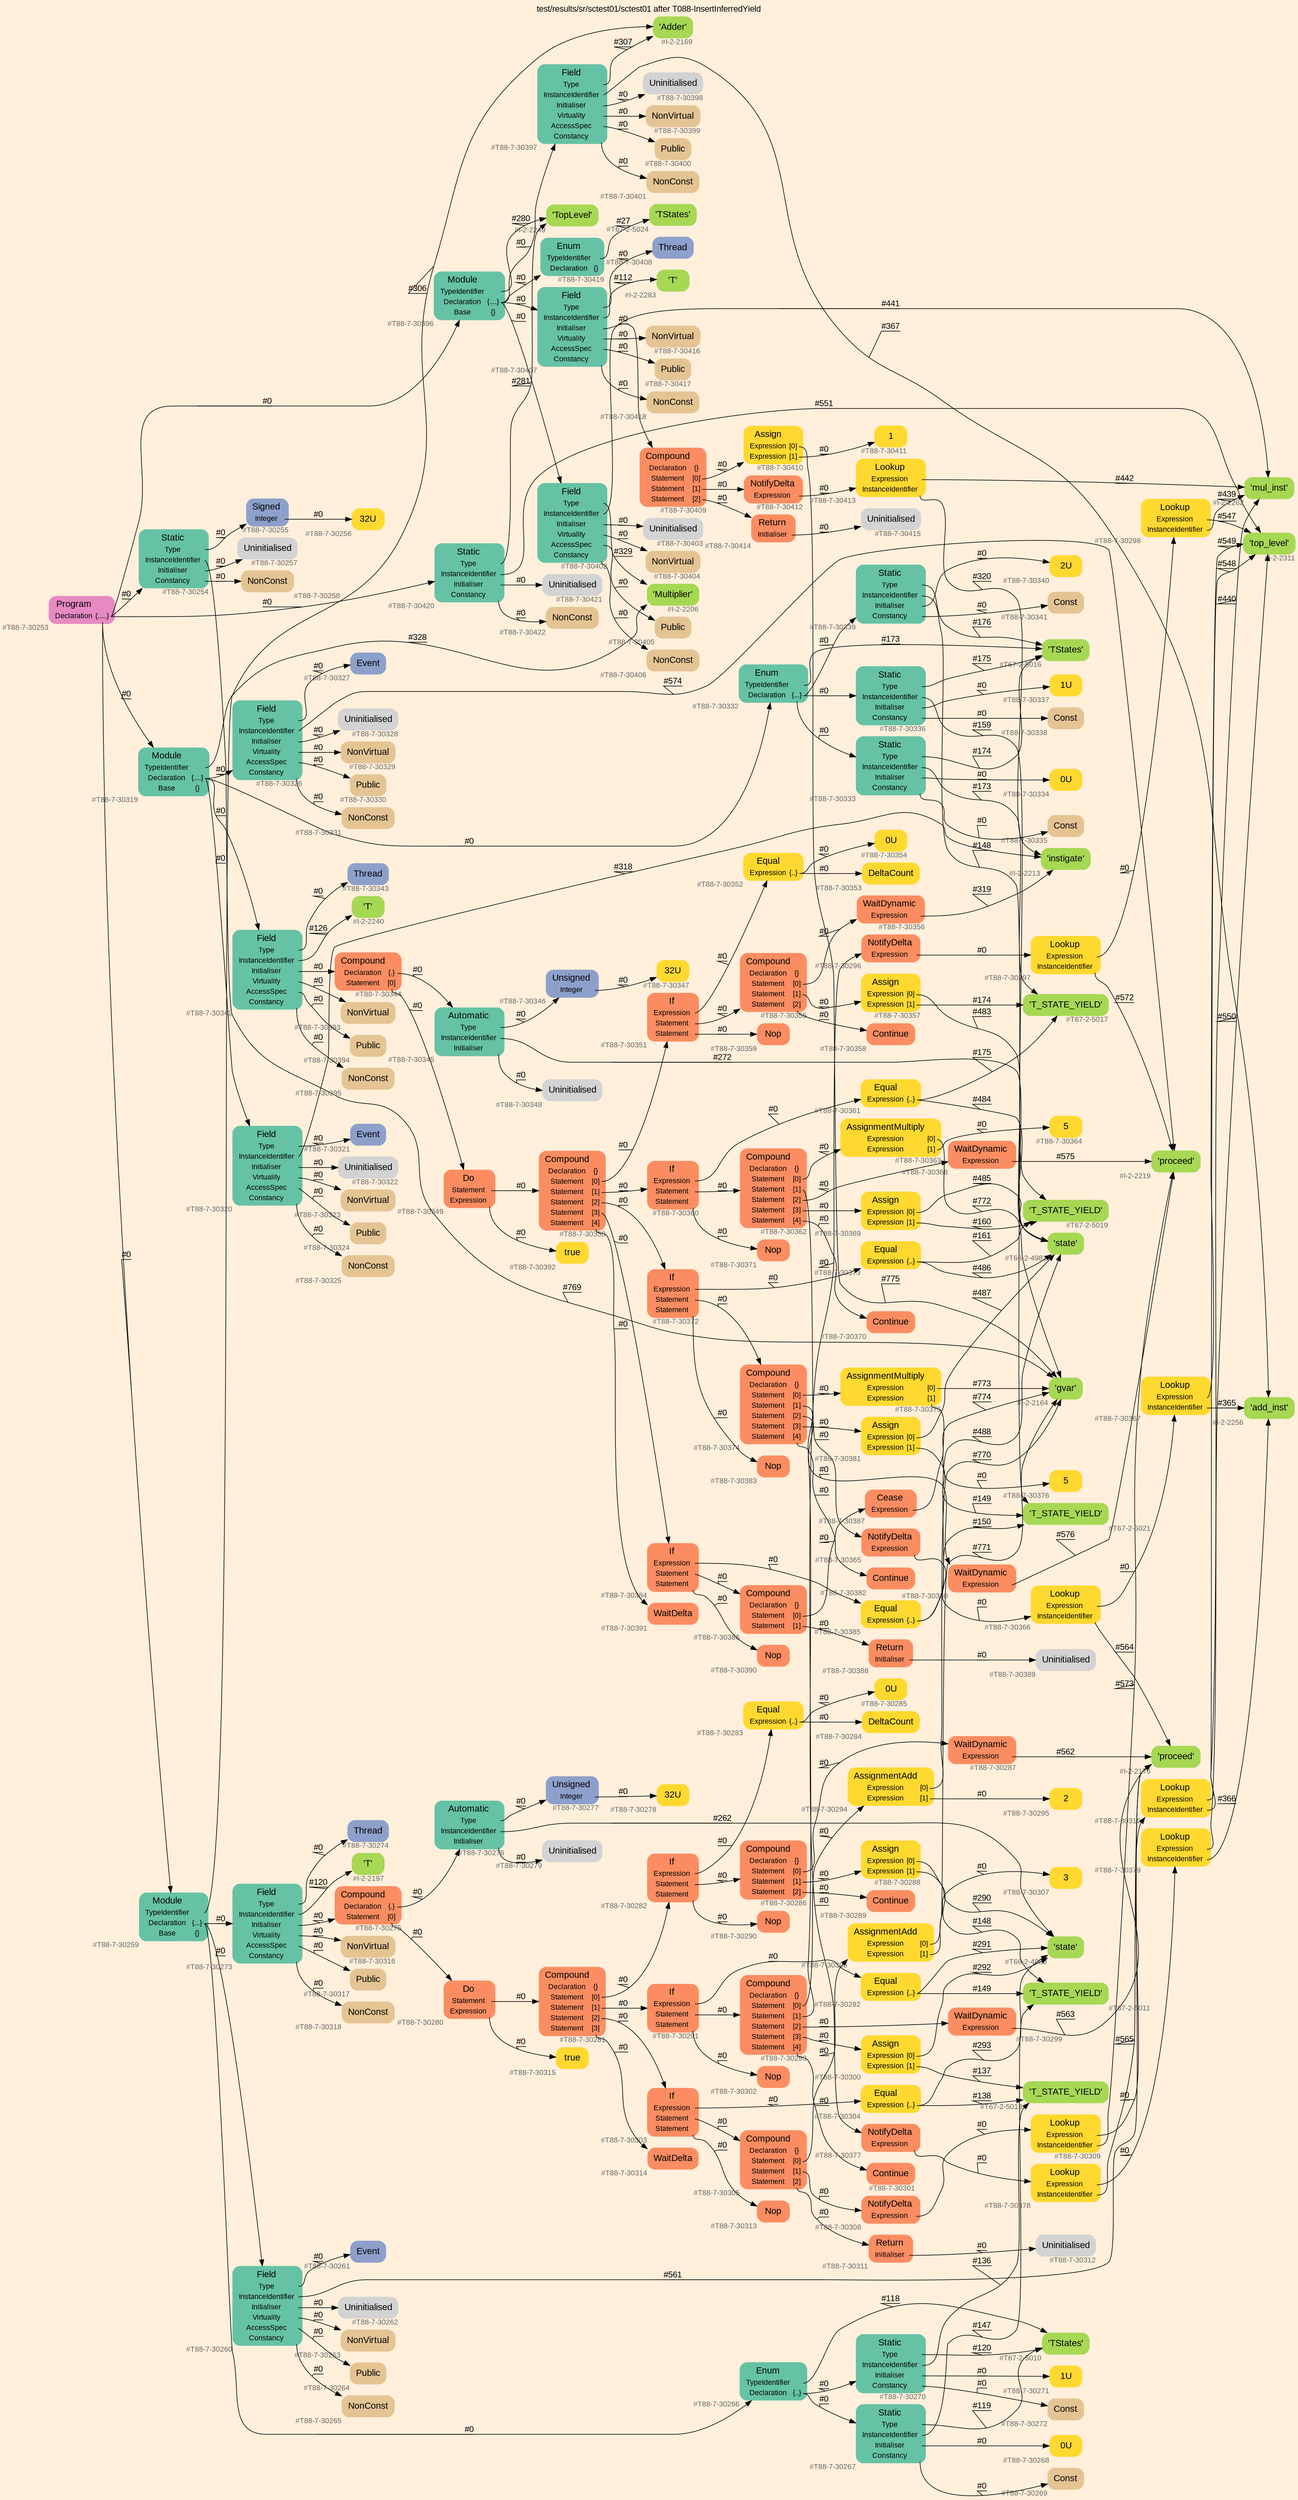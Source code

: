 digraph "test/results/sr/sctest01/sctest01 after T088-InsertInferredYield" {
label = "test/results/sr/sctest01/sctest01 after T088-InsertInferredYield"
labelloc = t
graph [
    rankdir = "LR"
    ranksep = 0.3
    bgcolor = antiquewhite1
    color = black
    fontcolor = black
    fontname = "Arial"
];
node [
    fontname = "Arial"
];
edge [
    fontname = "Arial"
];

// -------------------- node figure --------------------
// -------- block #T88-7-30253 ----------
"#T88-7-30253" [
    fillcolor = "/set28/4"
    xlabel = "#T88-7-30253"
    fontsize = "12"
    fontcolor = grey40
    shape = "plaintext"
    label = <<TABLE BORDER="0" CELLBORDER="0" CELLSPACING="0">
     <TR><TD><FONT COLOR="black" POINT-SIZE="15">Program</FONT></TD></TR>
     <TR><TD><FONT COLOR="black" POINT-SIZE="12">Declaration</FONT></TD><TD PORT="port0"><FONT COLOR="black" POINT-SIZE="12">{.....}</FONT></TD></TR>
    </TABLE>>
    style = "rounded,filled"
];

// -------- block #T88-7-30254 ----------
"#T88-7-30254" [
    fillcolor = "/set28/1"
    xlabel = "#T88-7-30254"
    fontsize = "12"
    fontcolor = grey40
    shape = "plaintext"
    label = <<TABLE BORDER="0" CELLBORDER="0" CELLSPACING="0">
     <TR><TD><FONT COLOR="black" POINT-SIZE="15">Static</FONT></TD></TR>
     <TR><TD><FONT COLOR="black" POINT-SIZE="12">Type</FONT></TD><TD PORT="port0"></TD></TR>
     <TR><TD><FONT COLOR="black" POINT-SIZE="12">InstanceIdentifier</FONT></TD><TD PORT="port1"></TD></TR>
     <TR><TD><FONT COLOR="black" POINT-SIZE="12">Initialiser</FONT></TD><TD PORT="port2"></TD></TR>
     <TR><TD><FONT COLOR="black" POINT-SIZE="12">Constancy</FONT></TD><TD PORT="port3"></TD></TR>
    </TABLE>>
    style = "rounded,filled"
];

// -------- block #T88-7-30255 ----------
"#T88-7-30255" [
    fillcolor = "/set28/3"
    xlabel = "#T88-7-30255"
    fontsize = "12"
    fontcolor = grey40
    shape = "plaintext"
    label = <<TABLE BORDER="0" CELLBORDER="0" CELLSPACING="0">
     <TR><TD><FONT COLOR="black" POINT-SIZE="15">Signed</FONT></TD></TR>
     <TR><TD><FONT COLOR="black" POINT-SIZE="12">Integer</FONT></TD><TD PORT="port0"></TD></TR>
    </TABLE>>
    style = "rounded,filled"
];

// -------- block #T88-7-30256 ----------
"#T88-7-30256" [
    fillcolor = "/set28/6"
    xlabel = "#T88-7-30256"
    fontsize = "12"
    fontcolor = grey40
    shape = "plaintext"
    label = <<TABLE BORDER="0" CELLBORDER="0" CELLSPACING="0">
     <TR><TD><FONT COLOR="black" POINT-SIZE="15">32U</FONT></TD></TR>
    </TABLE>>
    style = "rounded,filled"
];

// -------- block #I-2-2164 ----------
"#I-2-2164" [
    fillcolor = "/set28/5"
    xlabel = "#I-2-2164"
    fontsize = "12"
    fontcolor = grey40
    shape = "plaintext"
    label = <<TABLE BORDER="0" CELLBORDER="0" CELLSPACING="0">
     <TR><TD><FONT COLOR="black" POINT-SIZE="15">'gvar'</FONT></TD></TR>
    </TABLE>>
    style = "rounded,filled"
];

// -------- block #T88-7-30257 ----------
"#T88-7-30257" [
    xlabel = "#T88-7-30257"
    fontsize = "12"
    fontcolor = grey40
    shape = "plaintext"
    label = <<TABLE BORDER="0" CELLBORDER="0" CELLSPACING="0">
     <TR><TD><FONT COLOR="black" POINT-SIZE="15">Uninitialised</FONT></TD></TR>
    </TABLE>>
    style = "rounded,filled"
];

// -------- block #T88-7-30258 ----------
"#T88-7-30258" [
    fillcolor = "/set28/7"
    xlabel = "#T88-7-30258"
    fontsize = "12"
    fontcolor = grey40
    shape = "plaintext"
    label = <<TABLE BORDER="0" CELLBORDER="0" CELLSPACING="0">
     <TR><TD><FONT COLOR="black" POINT-SIZE="15">NonConst</FONT></TD></TR>
    </TABLE>>
    style = "rounded,filled"
];

// -------- block #T88-7-30259 ----------
"#T88-7-30259" [
    fillcolor = "/set28/1"
    xlabel = "#T88-7-30259"
    fontsize = "12"
    fontcolor = grey40
    shape = "plaintext"
    label = <<TABLE BORDER="0" CELLBORDER="0" CELLSPACING="0">
     <TR><TD><FONT COLOR="black" POINT-SIZE="15">Module</FONT></TD></TR>
     <TR><TD><FONT COLOR="black" POINT-SIZE="12">TypeIdentifier</FONT></TD><TD PORT="port0"></TD></TR>
     <TR><TD><FONT COLOR="black" POINT-SIZE="12">Declaration</FONT></TD><TD PORT="port1"><FONT COLOR="black" POINT-SIZE="12">{...}</FONT></TD></TR>
     <TR><TD><FONT COLOR="black" POINT-SIZE="12">Base</FONT></TD><TD PORT="port2"><FONT COLOR="black" POINT-SIZE="12">{}</FONT></TD></TR>
    </TABLE>>
    style = "rounded,filled"
];

// -------- block #I-2-2169 ----------
"#I-2-2169" [
    fillcolor = "/set28/5"
    xlabel = "#I-2-2169"
    fontsize = "12"
    fontcolor = grey40
    shape = "plaintext"
    label = <<TABLE BORDER="0" CELLBORDER="0" CELLSPACING="0">
     <TR><TD><FONT COLOR="black" POINT-SIZE="15">'Adder'</FONT></TD></TR>
    </TABLE>>
    style = "rounded,filled"
];

// -------- block #T88-7-30260 ----------
"#T88-7-30260" [
    fillcolor = "/set28/1"
    xlabel = "#T88-7-30260"
    fontsize = "12"
    fontcolor = grey40
    shape = "plaintext"
    label = <<TABLE BORDER="0" CELLBORDER="0" CELLSPACING="0">
     <TR><TD><FONT COLOR="black" POINT-SIZE="15">Field</FONT></TD></TR>
     <TR><TD><FONT COLOR="black" POINT-SIZE="12">Type</FONT></TD><TD PORT="port0"></TD></TR>
     <TR><TD><FONT COLOR="black" POINT-SIZE="12">InstanceIdentifier</FONT></TD><TD PORT="port1"></TD></TR>
     <TR><TD><FONT COLOR="black" POINT-SIZE="12">Initialiser</FONT></TD><TD PORT="port2"></TD></TR>
     <TR><TD><FONT COLOR="black" POINT-SIZE="12">Virtuality</FONT></TD><TD PORT="port3"></TD></TR>
     <TR><TD><FONT COLOR="black" POINT-SIZE="12">AccessSpec</FONT></TD><TD PORT="port4"></TD></TR>
     <TR><TD><FONT COLOR="black" POINT-SIZE="12">Constancy</FONT></TD><TD PORT="port5"></TD></TR>
    </TABLE>>
    style = "rounded,filled"
];

// -------- block #T88-7-30261 ----------
"#T88-7-30261" [
    fillcolor = "/set28/3"
    xlabel = "#T88-7-30261"
    fontsize = "12"
    fontcolor = grey40
    shape = "plaintext"
    label = <<TABLE BORDER="0" CELLBORDER="0" CELLSPACING="0">
     <TR><TD><FONT COLOR="black" POINT-SIZE="15">Event</FONT></TD></TR>
    </TABLE>>
    style = "rounded,filled"
];

// -------- block #I-2-2176 ----------
"#I-2-2176" [
    fillcolor = "/set28/5"
    xlabel = "#I-2-2176"
    fontsize = "12"
    fontcolor = grey40
    shape = "plaintext"
    label = <<TABLE BORDER="0" CELLBORDER="0" CELLSPACING="0">
     <TR><TD><FONT COLOR="black" POINT-SIZE="15">'proceed'</FONT></TD></TR>
    </TABLE>>
    style = "rounded,filled"
];

// -------- block #T88-7-30262 ----------
"#T88-7-30262" [
    xlabel = "#T88-7-30262"
    fontsize = "12"
    fontcolor = grey40
    shape = "plaintext"
    label = <<TABLE BORDER="0" CELLBORDER="0" CELLSPACING="0">
     <TR><TD><FONT COLOR="black" POINT-SIZE="15">Uninitialised</FONT></TD></TR>
    </TABLE>>
    style = "rounded,filled"
];

// -------- block #T88-7-30263 ----------
"#T88-7-30263" [
    fillcolor = "/set28/7"
    xlabel = "#T88-7-30263"
    fontsize = "12"
    fontcolor = grey40
    shape = "plaintext"
    label = <<TABLE BORDER="0" CELLBORDER="0" CELLSPACING="0">
     <TR><TD><FONT COLOR="black" POINT-SIZE="15">NonVirtual</FONT></TD></TR>
    </TABLE>>
    style = "rounded,filled"
];

// -------- block #T88-7-30264 ----------
"#T88-7-30264" [
    fillcolor = "/set28/7"
    xlabel = "#T88-7-30264"
    fontsize = "12"
    fontcolor = grey40
    shape = "plaintext"
    label = <<TABLE BORDER="0" CELLBORDER="0" CELLSPACING="0">
     <TR><TD><FONT COLOR="black" POINT-SIZE="15">Public</FONT></TD></TR>
    </TABLE>>
    style = "rounded,filled"
];

// -------- block #T88-7-30265 ----------
"#T88-7-30265" [
    fillcolor = "/set28/7"
    xlabel = "#T88-7-30265"
    fontsize = "12"
    fontcolor = grey40
    shape = "plaintext"
    label = <<TABLE BORDER="0" CELLBORDER="0" CELLSPACING="0">
     <TR><TD><FONT COLOR="black" POINT-SIZE="15">NonConst</FONT></TD></TR>
    </TABLE>>
    style = "rounded,filled"
];

// -------- block #T88-7-30266 ----------
"#T88-7-30266" [
    fillcolor = "/set28/1"
    xlabel = "#T88-7-30266"
    fontsize = "12"
    fontcolor = grey40
    shape = "plaintext"
    label = <<TABLE BORDER="0" CELLBORDER="0" CELLSPACING="0">
     <TR><TD><FONT COLOR="black" POINT-SIZE="15">Enum</FONT></TD></TR>
     <TR><TD><FONT COLOR="black" POINT-SIZE="12">TypeIdentifier</FONT></TD><TD PORT="port0"></TD></TR>
     <TR><TD><FONT COLOR="black" POINT-SIZE="12">Declaration</FONT></TD><TD PORT="port1"><FONT COLOR="black" POINT-SIZE="12">{..}</FONT></TD></TR>
    </TABLE>>
    style = "rounded,filled"
];

// -------- block #T67-2-5010 ----------
"#T67-2-5010" [
    fillcolor = "/set28/5"
    xlabel = "#T67-2-5010"
    fontsize = "12"
    fontcolor = grey40
    shape = "plaintext"
    label = <<TABLE BORDER="0" CELLBORDER="0" CELLSPACING="0">
     <TR><TD><FONT COLOR="black" POINT-SIZE="15">'TStates'</FONT></TD></TR>
    </TABLE>>
    style = "rounded,filled"
];

// -------- block #T88-7-30267 ----------
"#T88-7-30267" [
    fillcolor = "/set28/1"
    xlabel = "#T88-7-30267"
    fontsize = "12"
    fontcolor = grey40
    shape = "plaintext"
    label = <<TABLE BORDER="0" CELLBORDER="0" CELLSPACING="0">
     <TR><TD><FONT COLOR="black" POINT-SIZE="15">Static</FONT></TD></TR>
     <TR><TD><FONT COLOR="black" POINT-SIZE="12">Type</FONT></TD><TD PORT="port0"></TD></TR>
     <TR><TD><FONT COLOR="black" POINT-SIZE="12">InstanceIdentifier</FONT></TD><TD PORT="port1"></TD></TR>
     <TR><TD><FONT COLOR="black" POINT-SIZE="12">Initialiser</FONT></TD><TD PORT="port2"></TD></TR>
     <TR><TD><FONT COLOR="black" POINT-SIZE="12">Constancy</FONT></TD><TD PORT="port3"></TD></TR>
    </TABLE>>
    style = "rounded,filled"
];

// -------- block #T67-2-5011 ----------
"#T67-2-5011" [
    fillcolor = "/set28/5"
    xlabel = "#T67-2-5011"
    fontsize = "12"
    fontcolor = grey40
    shape = "plaintext"
    label = <<TABLE BORDER="0" CELLBORDER="0" CELLSPACING="0">
     <TR><TD><FONT COLOR="black" POINT-SIZE="15">'T_STATE_YIELD'</FONT></TD></TR>
    </TABLE>>
    style = "rounded,filled"
];

// -------- block #T88-7-30268 ----------
"#T88-7-30268" [
    fillcolor = "/set28/6"
    xlabel = "#T88-7-30268"
    fontsize = "12"
    fontcolor = grey40
    shape = "plaintext"
    label = <<TABLE BORDER="0" CELLBORDER="0" CELLSPACING="0">
     <TR><TD><FONT COLOR="black" POINT-SIZE="15">0U</FONT></TD></TR>
    </TABLE>>
    style = "rounded,filled"
];

// -------- block #T88-7-30269 ----------
"#T88-7-30269" [
    fillcolor = "/set28/7"
    xlabel = "#T88-7-30269"
    fontsize = "12"
    fontcolor = grey40
    shape = "plaintext"
    label = <<TABLE BORDER="0" CELLBORDER="0" CELLSPACING="0">
     <TR><TD><FONT COLOR="black" POINT-SIZE="15">Const</FONT></TD></TR>
    </TABLE>>
    style = "rounded,filled"
];

// -------- block #T88-7-30270 ----------
"#T88-7-30270" [
    fillcolor = "/set28/1"
    xlabel = "#T88-7-30270"
    fontsize = "12"
    fontcolor = grey40
    shape = "plaintext"
    label = <<TABLE BORDER="0" CELLBORDER="0" CELLSPACING="0">
     <TR><TD><FONT COLOR="black" POINT-SIZE="15">Static</FONT></TD></TR>
     <TR><TD><FONT COLOR="black" POINT-SIZE="12">Type</FONT></TD><TD PORT="port0"></TD></TR>
     <TR><TD><FONT COLOR="black" POINT-SIZE="12">InstanceIdentifier</FONT></TD><TD PORT="port1"></TD></TR>
     <TR><TD><FONT COLOR="black" POINT-SIZE="12">Initialiser</FONT></TD><TD PORT="port2"></TD></TR>
     <TR><TD><FONT COLOR="black" POINT-SIZE="12">Constancy</FONT></TD><TD PORT="port3"></TD></TR>
    </TABLE>>
    style = "rounded,filled"
];

// -------- block #T67-2-5013 ----------
"#T67-2-5013" [
    fillcolor = "/set28/5"
    xlabel = "#T67-2-5013"
    fontsize = "12"
    fontcolor = grey40
    shape = "plaintext"
    label = <<TABLE BORDER="0" CELLBORDER="0" CELLSPACING="0">
     <TR><TD><FONT COLOR="black" POINT-SIZE="15">'T_STATE_YIELD'</FONT></TD></TR>
    </TABLE>>
    style = "rounded,filled"
];

// -------- block #T88-7-30271 ----------
"#T88-7-30271" [
    fillcolor = "/set28/6"
    xlabel = "#T88-7-30271"
    fontsize = "12"
    fontcolor = grey40
    shape = "plaintext"
    label = <<TABLE BORDER="0" CELLBORDER="0" CELLSPACING="0">
     <TR><TD><FONT COLOR="black" POINT-SIZE="15">1U</FONT></TD></TR>
    </TABLE>>
    style = "rounded,filled"
];

// -------- block #T88-7-30272 ----------
"#T88-7-30272" [
    fillcolor = "/set28/7"
    xlabel = "#T88-7-30272"
    fontsize = "12"
    fontcolor = grey40
    shape = "plaintext"
    label = <<TABLE BORDER="0" CELLBORDER="0" CELLSPACING="0">
     <TR><TD><FONT COLOR="black" POINT-SIZE="15">Const</FONT></TD></TR>
    </TABLE>>
    style = "rounded,filled"
];

// -------- block #T88-7-30273 ----------
"#T88-7-30273" [
    fillcolor = "/set28/1"
    xlabel = "#T88-7-30273"
    fontsize = "12"
    fontcolor = grey40
    shape = "plaintext"
    label = <<TABLE BORDER="0" CELLBORDER="0" CELLSPACING="0">
     <TR><TD><FONT COLOR="black" POINT-SIZE="15">Field</FONT></TD></TR>
     <TR><TD><FONT COLOR="black" POINT-SIZE="12">Type</FONT></TD><TD PORT="port0"></TD></TR>
     <TR><TD><FONT COLOR="black" POINT-SIZE="12">InstanceIdentifier</FONT></TD><TD PORT="port1"></TD></TR>
     <TR><TD><FONT COLOR="black" POINT-SIZE="12">Initialiser</FONT></TD><TD PORT="port2"></TD></TR>
     <TR><TD><FONT COLOR="black" POINT-SIZE="12">Virtuality</FONT></TD><TD PORT="port3"></TD></TR>
     <TR><TD><FONT COLOR="black" POINT-SIZE="12">AccessSpec</FONT></TD><TD PORT="port4"></TD></TR>
     <TR><TD><FONT COLOR="black" POINT-SIZE="12">Constancy</FONT></TD><TD PORT="port5"></TD></TR>
    </TABLE>>
    style = "rounded,filled"
];

// -------- block #T88-7-30274 ----------
"#T88-7-30274" [
    fillcolor = "/set28/3"
    xlabel = "#T88-7-30274"
    fontsize = "12"
    fontcolor = grey40
    shape = "plaintext"
    label = <<TABLE BORDER="0" CELLBORDER="0" CELLSPACING="0">
     <TR><TD><FONT COLOR="black" POINT-SIZE="15">Thread</FONT></TD></TR>
    </TABLE>>
    style = "rounded,filled"
];

// -------- block #I-2-2197 ----------
"#I-2-2197" [
    fillcolor = "/set28/5"
    xlabel = "#I-2-2197"
    fontsize = "12"
    fontcolor = grey40
    shape = "plaintext"
    label = <<TABLE BORDER="0" CELLBORDER="0" CELLSPACING="0">
     <TR><TD><FONT COLOR="black" POINT-SIZE="15">'T'</FONT></TD></TR>
    </TABLE>>
    style = "rounded,filled"
];

// -------- block #T88-7-30275 ----------
"#T88-7-30275" [
    fillcolor = "/set28/2"
    xlabel = "#T88-7-30275"
    fontsize = "12"
    fontcolor = grey40
    shape = "plaintext"
    label = <<TABLE BORDER="0" CELLBORDER="0" CELLSPACING="0">
     <TR><TD><FONT COLOR="black" POINT-SIZE="15">Compound</FONT></TD></TR>
     <TR><TD><FONT COLOR="black" POINT-SIZE="12">Declaration</FONT></TD><TD PORT="port0"><FONT COLOR="black" POINT-SIZE="12">{.}</FONT></TD></TR>
     <TR><TD><FONT COLOR="black" POINT-SIZE="12">Statement</FONT></TD><TD PORT="port1"><FONT COLOR="black" POINT-SIZE="12">[0]</FONT></TD></TR>
    </TABLE>>
    style = "rounded,filled"
];

// -------- block #T88-7-30276 ----------
"#T88-7-30276" [
    fillcolor = "/set28/1"
    xlabel = "#T88-7-30276"
    fontsize = "12"
    fontcolor = grey40
    shape = "plaintext"
    label = <<TABLE BORDER="0" CELLBORDER="0" CELLSPACING="0">
     <TR><TD><FONT COLOR="black" POINT-SIZE="15">Automatic</FONT></TD></TR>
     <TR><TD><FONT COLOR="black" POINT-SIZE="12">Type</FONT></TD><TD PORT="port0"></TD></TR>
     <TR><TD><FONT COLOR="black" POINT-SIZE="12">InstanceIdentifier</FONT></TD><TD PORT="port1"></TD></TR>
     <TR><TD><FONT COLOR="black" POINT-SIZE="12">Initialiser</FONT></TD><TD PORT="port2"></TD></TR>
    </TABLE>>
    style = "rounded,filled"
];

// -------- block #T88-7-30277 ----------
"#T88-7-30277" [
    fillcolor = "/set28/3"
    xlabel = "#T88-7-30277"
    fontsize = "12"
    fontcolor = grey40
    shape = "plaintext"
    label = <<TABLE BORDER="0" CELLBORDER="0" CELLSPACING="0">
     <TR><TD><FONT COLOR="black" POINT-SIZE="15">Unsigned</FONT></TD></TR>
     <TR><TD><FONT COLOR="black" POINT-SIZE="12">Integer</FONT></TD><TD PORT="port0"></TD></TR>
    </TABLE>>
    style = "rounded,filled"
];

// -------- block #T88-7-30278 ----------
"#T88-7-30278" [
    fillcolor = "/set28/6"
    xlabel = "#T88-7-30278"
    fontsize = "12"
    fontcolor = grey40
    shape = "plaintext"
    label = <<TABLE BORDER="0" CELLBORDER="0" CELLSPACING="0">
     <TR><TD><FONT COLOR="black" POINT-SIZE="15">32U</FONT></TD></TR>
    </TABLE>>
    style = "rounded,filled"
];

// -------- block #T66-2-4980 ----------
"#T66-2-4980" [
    fillcolor = "/set28/5"
    xlabel = "#T66-2-4980"
    fontsize = "12"
    fontcolor = grey40
    shape = "plaintext"
    label = <<TABLE BORDER="0" CELLBORDER="0" CELLSPACING="0">
     <TR><TD><FONT COLOR="black" POINT-SIZE="15">'state'</FONT></TD></TR>
    </TABLE>>
    style = "rounded,filled"
];

// -------- block #T88-7-30279 ----------
"#T88-7-30279" [
    xlabel = "#T88-7-30279"
    fontsize = "12"
    fontcolor = grey40
    shape = "plaintext"
    label = <<TABLE BORDER="0" CELLBORDER="0" CELLSPACING="0">
     <TR><TD><FONT COLOR="black" POINT-SIZE="15">Uninitialised</FONT></TD></TR>
    </TABLE>>
    style = "rounded,filled"
];

// -------- block #T88-7-30280 ----------
"#T88-7-30280" [
    fillcolor = "/set28/2"
    xlabel = "#T88-7-30280"
    fontsize = "12"
    fontcolor = grey40
    shape = "plaintext"
    label = <<TABLE BORDER="0" CELLBORDER="0" CELLSPACING="0">
     <TR><TD><FONT COLOR="black" POINT-SIZE="15">Do</FONT></TD></TR>
     <TR><TD><FONT COLOR="black" POINT-SIZE="12">Statement</FONT></TD><TD PORT="port0"></TD></TR>
     <TR><TD><FONT COLOR="black" POINT-SIZE="12">Expression</FONT></TD><TD PORT="port1"></TD></TR>
    </TABLE>>
    style = "rounded,filled"
];

// -------- block #T88-7-30281 ----------
"#T88-7-30281" [
    fillcolor = "/set28/2"
    xlabel = "#T88-7-30281"
    fontsize = "12"
    fontcolor = grey40
    shape = "plaintext"
    label = <<TABLE BORDER="0" CELLBORDER="0" CELLSPACING="0">
     <TR><TD><FONT COLOR="black" POINT-SIZE="15">Compound</FONT></TD></TR>
     <TR><TD><FONT COLOR="black" POINT-SIZE="12">Declaration</FONT></TD><TD PORT="port0"><FONT COLOR="black" POINT-SIZE="12">{}</FONT></TD></TR>
     <TR><TD><FONT COLOR="black" POINT-SIZE="12">Statement</FONT></TD><TD PORT="port1"><FONT COLOR="black" POINT-SIZE="12">[0]</FONT></TD></TR>
     <TR><TD><FONT COLOR="black" POINT-SIZE="12">Statement</FONT></TD><TD PORT="port2"><FONT COLOR="black" POINT-SIZE="12">[1]</FONT></TD></TR>
     <TR><TD><FONT COLOR="black" POINT-SIZE="12">Statement</FONT></TD><TD PORT="port3"><FONT COLOR="black" POINT-SIZE="12">[2]</FONT></TD></TR>
     <TR><TD><FONT COLOR="black" POINT-SIZE="12">Statement</FONT></TD><TD PORT="port4"><FONT COLOR="black" POINT-SIZE="12">[3]</FONT></TD></TR>
    </TABLE>>
    style = "rounded,filled"
];

// -------- block #T88-7-30282 ----------
"#T88-7-30282" [
    fillcolor = "/set28/2"
    xlabel = "#T88-7-30282"
    fontsize = "12"
    fontcolor = grey40
    shape = "plaintext"
    label = <<TABLE BORDER="0" CELLBORDER="0" CELLSPACING="0">
     <TR><TD><FONT COLOR="black" POINT-SIZE="15">If</FONT></TD></TR>
     <TR><TD><FONT COLOR="black" POINT-SIZE="12">Expression</FONT></TD><TD PORT="port0"></TD></TR>
     <TR><TD><FONT COLOR="black" POINT-SIZE="12">Statement</FONT></TD><TD PORT="port1"></TD></TR>
     <TR><TD><FONT COLOR="black" POINT-SIZE="12">Statement</FONT></TD><TD PORT="port2"></TD></TR>
    </TABLE>>
    style = "rounded,filled"
];

// -------- block #T88-7-30283 ----------
"#T88-7-30283" [
    fillcolor = "/set28/6"
    xlabel = "#T88-7-30283"
    fontsize = "12"
    fontcolor = grey40
    shape = "plaintext"
    label = <<TABLE BORDER="0" CELLBORDER="0" CELLSPACING="0">
     <TR><TD><FONT COLOR="black" POINT-SIZE="15">Equal</FONT></TD></TR>
     <TR><TD><FONT COLOR="black" POINT-SIZE="12">Expression</FONT></TD><TD PORT="port0"><FONT COLOR="black" POINT-SIZE="12">{..}</FONT></TD></TR>
    </TABLE>>
    style = "rounded,filled"
];

// -------- block #T88-7-30284 ----------
"#T88-7-30284" [
    fillcolor = "/set28/6"
    xlabel = "#T88-7-30284"
    fontsize = "12"
    fontcolor = grey40
    shape = "plaintext"
    label = <<TABLE BORDER="0" CELLBORDER="0" CELLSPACING="0">
     <TR><TD><FONT COLOR="black" POINT-SIZE="15">DeltaCount</FONT></TD></TR>
    </TABLE>>
    style = "rounded,filled"
];

// -------- block #T88-7-30285 ----------
"#T88-7-30285" [
    fillcolor = "/set28/6"
    xlabel = "#T88-7-30285"
    fontsize = "12"
    fontcolor = grey40
    shape = "plaintext"
    label = <<TABLE BORDER="0" CELLBORDER="0" CELLSPACING="0">
     <TR><TD><FONT COLOR="black" POINT-SIZE="15">0U</FONT></TD></TR>
    </TABLE>>
    style = "rounded,filled"
];

// -------- block #T88-7-30286 ----------
"#T88-7-30286" [
    fillcolor = "/set28/2"
    xlabel = "#T88-7-30286"
    fontsize = "12"
    fontcolor = grey40
    shape = "plaintext"
    label = <<TABLE BORDER="0" CELLBORDER="0" CELLSPACING="0">
     <TR><TD><FONT COLOR="black" POINT-SIZE="15">Compound</FONT></TD></TR>
     <TR><TD><FONT COLOR="black" POINT-SIZE="12">Declaration</FONT></TD><TD PORT="port0"><FONT COLOR="black" POINT-SIZE="12">{}</FONT></TD></TR>
     <TR><TD><FONT COLOR="black" POINT-SIZE="12">Statement</FONT></TD><TD PORT="port1"><FONT COLOR="black" POINT-SIZE="12">[0]</FONT></TD></TR>
     <TR><TD><FONT COLOR="black" POINT-SIZE="12">Statement</FONT></TD><TD PORT="port2"><FONT COLOR="black" POINT-SIZE="12">[1]</FONT></TD></TR>
     <TR><TD><FONT COLOR="black" POINT-SIZE="12">Statement</FONT></TD><TD PORT="port3"><FONT COLOR="black" POINT-SIZE="12">[2]</FONT></TD></TR>
    </TABLE>>
    style = "rounded,filled"
];

// -------- block #T88-7-30287 ----------
"#T88-7-30287" [
    fillcolor = "/set28/2"
    xlabel = "#T88-7-30287"
    fontsize = "12"
    fontcolor = grey40
    shape = "plaintext"
    label = <<TABLE BORDER="0" CELLBORDER="0" CELLSPACING="0">
     <TR><TD><FONT COLOR="black" POINT-SIZE="15">WaitDynamic</FONT></TD></TR>
     <TR><TD><FONT COLOR="black" POINT-SIZE="12">Expression</FONT></TD><TD PORT="port0"></TD></TR>
    </TABLE>>
    style = "rounded,filled"
];

// -------- block #T88-7-30288 ----------
"#T88-7-30288" [
    fillcolor = "/set28/6"
    xlabel = "#T88-7-30288"
    fontsize = "12"
    fontcolor = grey40
    shape = "plaintext"
    label = <<TABLE BORDER="0" CELLBORDER="0" CELLSPACING="0">
     <TR><TD><FONT COLOR="black" POINT-SIZE="15">Assign</FONT></TD></TR>
     <TR><TD><FONT COLOR="black" POINT-SIZE="12">Expression</FONT></TD><TD PORT="port0"><FONT COLOR="black" POINT-SIZE="12">[0]</FONT></TD></TR>
     <TR><TD><FONT COLOR="black" POINT-SIZE="12">Expression</FONT></TD><TD PORT="port1"><FONT COLOR="black" POINT-SIZE="12">[1]</FONT></TD></TR>
    </TABLE>>
    style = "rounded,filled"
];

// -------- block #T88-7-30289 ----------
"#T88-7-30289" [
    fillcolor = "/set28/2"
    xlabel = "#T88-7-30289"
    fontsize = "12"
    fontcolor = grey40
    shape = "plaintext"
    label = <<TABLE BORDER="0" CELLBORDER="0" CELLSPACING="0">
     <TR><TD><FONT COLOR="black" POINT-SIZE="15">Continue</FONT></TD></TR>
    </TABLE>>
    style = "rounded,filled"
];

// -------- block #T88-7-30290 ----------
"#T88-7-30290" [
    fillcolor = "/set28/2"
    xlabel = "#T88-7-30290"
    fontsize = "12"
    fontcolor = grey40
    shape = "plaintext"
    label = <<TABLE BORDER="0" CELLBORDER="0" CELLSPACING="0">
     <TR><TD><FONT COLOR="black" POINT-SIZE="15">Nop</FONT></TD></TR>
    </TABLE>>
    style = "rounded,filled"
];

// -------- block #T88-7-30291 ----------
"#T88-7-30291" [
    fillcolor = "/set28/2"
    xlabel = "#T88-7-30291"
    fontsize = "12"
    fontcolor = grey40
    shape = "plaintext"
    label = <<TABLE BORDER="0" CELLBORDER="0" CELLSPACING="0">
     <TR><TD><FONT COLOR="black" POINT-SIZE="15">If</FONT></TD></TR>
     <TR><TD><FONT COLOR="black" POINT-SIZE="12">Expression</FONT></TD><TD PORT="port0"></TD></TR>
     <TR><TD><FONT COLOR="black" POINT-SIZE="12">Statement</FONT></TD><TD PORT="port1"></TD></TR>
     <TR><TD><FONT COLOR="black" POINT-SIZE="12">Statement</FONT></TD><TD PORT="port2"></TD></TR>
    </TABLE>>
    style = "rounded,filled"
];

// -------- block #T88-7-30292 ----------
"#T88-7-30292" [
    fillcolor = "/set28/6"
    xlabel = "#T88-7-30292"
    fontsize = "12"
    fontcolor = grey40
    shape = "plaintext"
    label = <<TABLE BORDER="0" CELLBORDER="0" CELLSPACING="0">
     <TR><TD><FONT COLOR="black" POINT-SIZE="15">Equal</FONT></TD></TR>
     <TR><TD><FONT COLOR="black" POINT-SIZE="12">Expression</FONT></TD><TD PORT="port0"><FONT COLOR="black" POINT-SIZE="12">{..}</FONT></TD></TR>
    </TABLE>>
    style = "rounded,filled"
];

// -------- block #T88-7-30293 ----------
"#T88-7-30293" [
    fillcolor = "/set28/2"
    xlabel = "#T88-7-30293"
    fontsize = "12"
    fontcolor = grey40
    shape = "plaintext"
    label = <<TABLE BORDER="0" CELLBORDER="0" CELLSPACING="0">
     <TR><TD><FONT COLOR="black" POINT-SIZE="15">Compound</FONT></TD></TR>
     <TR><TD><FONT COLOR="black" POINT-SIZE="12">Declaration</FONT></TD><TD PORT="port0"><FONT COLOR="black" POINT-SIZE="12">{}</FONT></TD></TR>
     <TR><TD><FONT COLOR="black" POINT-SIZE="12">Statement</FONT></TD><TD PORT="port1"><FONT COLOR="black" POINT-SIZE="12">[0]</FONT></TD></TR>
     <TR><TD><FONT COLOR="black" POINT-SIZE="12">Statement</FONT></TD><TD PORT="port2"><FONT COLOR="black" POINT-SIZE="12">[1]</FONT></TD></TR>
     <TR><TD><FONT COLOR="black" POINT-SIZE="12">Statement</FONT></TD><TD PORT="port3"><FONT COLOR="black" POINT-SIZE="12">[2]</FONT></TD></TR>
     <TR><TD><FONT COLOR="black" POINT-SIZE="12">Statement</FONT></TD><TD PORT="port4"><FONT COLOR="black" POINT-SIZE="12">[3]</FONT></TD></TR>
     <TR><TD><FONT COLOR="black" POINT-SIZE="12">Statement</FONT></TD><TD PORT="port5"><FONT COLOR="black" POINT-SIZE="12">[4]</FONT></TD></TR>
    </TABLE>>
    style = "rounded,filled"
];

// -------- block #T88-7-30294 ----------
"#T88-7-30294" [
    fillcolor = "/set28/6"
    xlabel = "#T88-7-30294"
    fontsize = "12"
    fontcolor = grey40
    shape = "plaintext"
    label = <<TABLE BORDER="0" CELLBORDER="0" CELLSPACING="0">
     <TR><TD><FONT COLOR="black" POINT-SIZE="15">AssignmentAdd</FONT></TD></TR>
     <TR><TD><FONT COLOR="black" POINT-SIZE="12">Expression</FONT></TD><TD PORT="port0"><FONT COLOR="black" POINT-SIZE="12">[0]</FONT></TD></TR>
     <TR><TD><FONT COLOR="black" POINT-SIZE="12">Expression</FONT></TD><TD PORT="port1"><FONT COLOR="black" POINT-SIZE="12">[1]</FONT></TD></TR>
    </TABLE>>
    style = "rounded,filled"
];

// -------- block #T88-7-30295 ----------
"#T88-7-30295" [
    fillcolor = "/set28/6"
    xlabel = "#T88-7-30295"
    fontsize = "12"
    fontcolor = grey40
    shape = "plaintext"
    label = <<TABLE BORDER="0" CELLBORDER="0" CELLSPACING="0">
     <TR><TD><FONT COLOR="black" POINT-SIZE="15">2</FONT></TD></TR>
    </TABLE>>
    style = "rounded,filled"
];

// -------- block #T88-7-30296 ----------
"#T88-7-30296" [
    fillcolor = "/set28/2"
    xlabel = "#T88-7-30296"
    fontsize = "12"
    fontcolor = grey40
    shape = "plaintext"
    label = <<TABLE BORDER="0" CELLBORDER="0" CELLSPACING="0">
     <TR><TD><FONT COLOR="black" POINT-SIZE="15">NotifyDelta</FONT></TD></TR>
     <TR><TD><FONT COLOR="black" POINT-SIZE="12">Expression</FONT></TD><TD PORT="port0"></TD></TR>
    </TABLE>>
    style = "rounded,filled"
];

// -------- block #T88-7-30297 ----------
"#T88-7-30297" [
    fillcolor = "/set28/6"
    xlabel = "#T88-7-30297"
    fontsize = "12"
    fontcolor = grey40
    shape = "plaintext"
    label = <<TABLE BORDER="0" CELLBORDER="0" CELLSPACING="0">
     <TR><TD><FONT COLOR="black" POINT-SIZE="15">Lookup</FONT></TD></TR>
     <TR><TD><FONT COLOR="black" POINT-SIZE="12">Expression</FONT></TD><TD PORT="port0"></TD></TR>
     <TR><TD><FONT COLOR="black" POINT-SIZE="12">InstanceIdentifier</FONT></TD><TD PORT="port1"></TD></TR>
    </TABLE>>
    style = "rounded,filled"
];

// -------- block #T88-7-30298 ----------
"#T88-7-30298" [
    fillcolor = "/set28/6"
    xlabel = "#T88-7-30298"
    fontsize = "12"
    fontcolor = grey40
    shape = "plaintext"
    label = <<TABLE BORDER="0" CELLBORDER="0" CELLSPACING="0">
     <TR><TD><FONT COLOR="black" POINT-SIZE="15">Lookup</FONT></TD></TR>
     <TR><TD><FONT COLOR="black" POINT-SIZE="12">Expression</FONT></TD><TD PORT="port0"></TD></TR>
     <TR><TD><FONT COLOR="black" POINT-SIZE="12">InstanceIdentifier</FONT></TD><TD PORT="port1"></TD></TR>
    </TABLE>>
    style = "rounded,filled"
];

// -------- block #I-2-2311 ----------
"#I-2-2311" [
    fillcolor = "/set28/5"
    xlabel = "#I-2-2311"
    fontsize = "12"
    fontcolor = grey40
    shape = "plaintext"
    label = <<TABLE BORDER="0" CELLBORDER="0" CELLSPACING="0">
     <TR><TD><FONT COLOR="black" POINT-SIZE="15">'top_level'</FONT></TD></TR>
    </TABLE>>
    style = "rounded,filled"
];

// -------- block #I-2-2262 ----------
"#I-2-2262" [
    fillcolor = "/set28/5"
    xlabel = "#I-2-2262"
    fontsize = "12"
    fontcolor = grey40
    shape = "plaintext"
    label = <<TABLE BORDER="0" CELLBORDER="0" CELLSPACING="0">
     <TR><TD><FONT COLOR="black" POINT-SIZE="15">'mul_inst'</FONT></TD></TR>
    </TABLE>>
    style = "rounded,filled"
];

// -------- block #I-2-2219 ----------
"#I-2-2219" [
    fillcolor = "/set28/5"
    xlabel = "#I-2-2219"
    fontsize = "12"
    fontcolor = grey40
    shape = "plaintext"
    label = <<TABLE BORDER="0" CELLBORDER="0" CELLSPACING="0">
     <TR><TD><FONT COLOR="black" POINT-SIZE="15">'proceed'</FONT></TD></TR>
    </TABLE>>
    style = "rounded,filled"
];

// -------- block #T88-7-30299 ----------
"#T88-7-30299" [
    fillcolor = "/set28/2"
    xlabel = "#T88-7-30299"
    fontsize = "12"
    fontcolor = grey40
    shape = "plaintext"
    label = <<TABLE BORDER="0" CELLBORDER="0" CELLSPACING="0">
     <TR><TD><FONT COLOR="black" POINT-SIZE="15">WaitDynamic</FONT></TD></TR>
     <TR><TD><FONT COLOR="black" POINT-SIZE="12">Expression</FONT></TD><TD PORT="port0"></TD></TR>
    </TABLE>>
    style = "rounded,filled"
];

// -------- block #T88-7-30300 ----------
"#T88-7-30300" [
    fillcolor = "/set28/6"
    xlabel = "#T88-7-30300"
    fontsize = "12"
    fontcolor = grey40
    shape = "plaintext"
    label = <<TABLE BORDER="0" CELLBORDER="0" CELLSPACING="0">
     <TR><TD><FONT COLOR="black" POINT-SIZE="15">Assign</FONT></TD></TR>
     <TR><TD><FONT COLOR="black" POINT-SIZE="12">Expression</FONT></TD><TD PORT="port0"><FONT COLOR="black" POINT-SIZE="12">[0]</FONT></TD></TR>
     <TR><TD><FONT COLOR="black" POINT-SIZE="12">Expression</FONT></TD><TD PORT="port1"><FONT COLOR="black" POINT-SIZE="12">[1]</FONT></TD></TR>
    </TABLE>>
    style = "rounded,filled"
];

// -------- block #T88-7-30301 ----------
"#T88-7-30301" [
    fillcolor = "/set28/2"
    xlabel = "#T88-7-30301"
    fontsize = "12"
    fontcolor = grey40
    shape = "plaintext"
    label = <<TABLE BORDER="0" CELLBORDER="0" CELLSPACING="0">
     <TR><TD><FONT COLOR="black" POINT-SIZE="15">Continue</FONT></TD></TR>
    </TABLE>>
    style = "rounded,filled"
];

// -------- block #T88-7-30302 ----------
"#T88-7-30302" [
    fillcolor = "/set28/2"
    xlabel = "#T88-7-30302"
    fontsize = "12"
    fontcolor = grey40
    shape = "plaintext"
    label = <<TABLE BORDER="0" CELLBORDER="0" CELLSPACING="0">
     <TR><TD><FONT COLOR="black" POINT-SIZE="15">Nop</FONT></TD></TR>
    </TABLE>>
    style = "rounded,filled"
];

// -------- block #T88-7-30303 ----------
"#T88-7-30303" [
    fillcolor = "/set28/2"
    xlabel = "#T88-7-30303"
    fontsize = "12"
    fontcolor = grey40
    shape = "plaintext"
    label = <<TABLE BORDER="0" CELLBORDER="0" CELLSPACING="0">
     <TR><TD><FONT COLOR="black" POINT-SIZE="15">If</FONT></TD></TR>
     <TR><TD><FONT COLOR="black" POINT-SIZE="12">Expression</FONT></TD><TD PORT="port0"></TD></TR>
     <TR><TD><FONT COLOR="black" POINT-SIZE="12">Statement</FONT></TD><TD PORT="port1"></TD></TR>
     <TR><TD><FONT COLOR="black" POINT-SIZE="12">Statement</FONT></TD><TD PORT="port2"></TD></TR>
    </TABLE>>
    style = "rounded,filled"
];

// -------- block #T88-7-30304 ----------
"#T88-7-30304" [
    fillcolor = "/set28/6"
    xlabel = "#T88-7-30304"
    fontsize = "12"
    fontcolor = grey40
    shape = "plaintext"
    label = <<TABLE BORDER="0" CELLBORDER="0" CELLSPACING="0">
     <TR><TD><FONT COLOR="black" POINT-SIZE="15">Equal</FONT></TD></TR>
     <TR><TD><FONT COLOR="black" POINT-SIZE="12">Expression</FONT></TD><TD PORT="port0"><FONT COLOR="black" POINT-SIZE="12">{..}</FONT></TD></TR>
    </TABLE>>
    style = "rounded,filled"
];

// -------- block #T88-7-30305 ----------
"#T88-7-30305" [
    fillcolor = "/set28/2"
    xlabel = "#T88-7-30305"
    fontsize = "12"
    fontcolor = grey40
    shape = "plaintext"
    label = <<TABLE BORDER="0" CELLBORDER="0" CELLSPACING="0">
     <TR><TD><FONT COLOR="black" POINT-SIZE="15">Compound</FONT></TD></TR>
     <TR><TD><FONT COLOR="black" POINT-SIZE="12">Declaration</FONT></TD><TD PORT="port0"><FONT COLOR="black" POINT-SIZE="12">{}</FONT></TD></TR>
     <TR><TD><FONT COLOR="black" POINT-SIZE="12">Statement</FONT></TD><TD PORT="port1"><FONT COLOR="black" POINT-SIZE="12">[0]</FONT></TD></TR>
     <TR><TD><FONT COLOR="black" POINT-SIZE="12">Statement</FONT></TD><TD PORT="port2"><FONT COLOR="black" POINT-SIZE="12">[1]</FONT></TD></TR>
     <TR><TD><FONT COLOR="black" POINT-SIZE="12">Statement</FONT></TD><TD PORT="port3"><FONT COLOR="black" POINT-SIZE="12">[2]</FONT></TD></TR>
    </TABLE>>
    style = "rounded,filled"
];

// -------- block #T88-7-30306 ----------
"#T88-7-30306" [
    fillcolor = "/set28/6"
    xlabel = "#T88-7-30306"
    fontsize = "12"
    fontcolor = grey40
    shape = "plaintext"
    label = <<TABLE BORDER="0" CELLBORDER="0" CELLSPACING="0">
     <TR><TD><FONT COLOR="black" POINT-SIZE="15">AssignmentAdd</FONT></TD></TR>
     <TR><TD><FONT COLOR="black" POINT-SIZE="12">Expression</FONT></TD><TD PORT="port0"><FONT COLOR="black" POINT-SIZE="12">[0]</FONT></TD></TR>
     <TR><TD><FONT COLOR="black" POINT-SIZE="12">Expression</FONT></TD><TD PORT="port1"><FONT COLOR="black" POINT-SIZE="12">[1]</FONT></TD></TR>
    </TABLE>>
    style = "rounded,filled"
];

// -------- block #T88-7-30307 ----------
"#T88-7-30307" [
    fillcolor = "/set28/6"
    xlabel = "#T88-7-30307"
    fontsize = "12"
    fontcolor = grey40
    shape = "plaintext"
    label = <<TABLE BORDER="0" CELLBORDER="0" CELLSPACING="0">
     <TR><TD><FONT COLOR="black" POINT-SIZE="15">3</FONT></TD></TR>
    </TABLE>>
    style = "rounded,filled"
];

// -------- block #T88-7-30308 ----------
"#T88-7-30308" [
    fillcolor = "/set28/2"
    xlabel = "#T88-7-30308"
    fontsize = "12"
    fontcolor = grey40
    shape = "plaintext"
    label = <<TABLE BORDER="0" CELLBORDER="0" CELLSPACING="0">
     <TR><TD><FONT COLOR="black" POINT-SIZE="15">NotifyDelta</FONT></TD></TR>
     <TR><TD><FONT COLOR="black" POINT-SIZE="12">Expression</FONT></TD><TD PORT="port0"></TD></TR>
    </TABLE>>
    style = "rounded,filled"
];

// -------- block #T88-7-30309 ----------
"#T88-7-30309" [
    fillcolor = "/set28/6"
    xlabel = "#T88-7-30309"
    fontsize = "12"
    fontcolor = grey40
    shape = "plaintext"
    label = <<TABLE BORDER="0" CELLBORDER="0" CELLSPACING="0">
     <TR><TD><FONT COLOR="black" POINT-SIZE="15">Lookup</FONT></TD></TR>
     <TR><TD><FONT COLOR="black" POINT-SIZE="12">Expression</FONT></TD><TD PORT="port0"></TD></TR>
     <TR><TD><FONT COLOR="black" POINT-SIZE="12">InstanceIdentifier</FONT></TD><TD PORT="port1"></TD></TR>
    </TABLE>>
    style = "rounded,filled"
];

// -------- block #T88-7-30310 ----------
"#T88-7-30310" [
    fillcolor = "/set28/6"
    xlabel = "#T88-7-30310"
    fontsize = "12"
    fontcolor = grey40
    shape = "plaintext"
    label = <<TABLE BORDER="0" CELLBORDER="0" CELLSPACING="0">
     <TR><TD><FONT COLOR="black" POINT-SIZE="15">Lookup</FONT></TD></TR>
     <TR><TD><FONT COLOR="black" POINT-SIZE="12">Expression</FONT></TD><TD PORT="port0"></TD></TR>
     <TR><TD><FONT COLOR="black" POINT-SIZE="12">InstanceIdentifier</FONT></TD><TD PORT="port1"></TD></TR>
    </TABLE>>
    style = "rounded,filled"
];

// -------- block #T88-7-30311 ----------
"#T88-7-30311" [
    fillcolor = "/set28/2"
    xlabel = "#T88-7-30311"
    fontsize = "12"
    fontcolor = grey40
    shape = "plaintext"
    label = <<TABLE BORDER="0" CELLBORDER="0" CELLSPACING="0">
     <TR><TD><FONT COLOR="black" POINT-SIZE="15">Return</FONT></TD></TR>
     <TR><TD><FONT COLOR="black" POINT-SIZE="12">Initialiser</FONT></TD><TD PORT="port0"></TD></TR>
    </TABLE>>
    style = "rounded,filled"
];

// -------- block #T88-7-30312 ----------
"#T88-7-30312" [
    xlabel = "#T88-7-30312"
    fontsize = "12"
    fontcolor = grey40
    shape = "plaintext"
    label = <<TABLE BORDER="0" CELLBORDER="0" CELLSPACING="0">
     <TR><TD><FONT COLOR="black" POINT-SIZE="15">Uninitialised</FONT></TD></TR>
    </TABLE>>
    style = "rounded,filled"
];

// -------- block #T88-7-30313 ----------
"#T88-7-30313" [
    fillcolor = "/set28/2"
    xlabel = "#T88-7-30313"
    fontsize = "12"
    fontcolor = grey40
    shape = "plaintext"
    label = <<TABLE BORDER="0" CELLBORDER="0" CELLSPACING="0">
     <TR><TD><FONT COLOR="black" POINT-SIZE="15">Nop</FONT></TD></TR>
    </TABLE>>
    style = "rounded,filled"
];

// -------- block #T88-7-30314 ----------
"#T88-7-30314" [
    fillcolor = "/set28/2"
    xlabel = "#T88-7-30314"
    fontsize = "12"
    fontcolor = grey40
    shape = "plaintext"
    label = <<TABLE BORDER="0" CELLBORDER="0" CELLSPACING="0">
     <TR><TD><FONT COLOR="black" POINT-SIZE="15">WaitDelta</FONT></TD></TR>
    </TABLE>>
    style = "rounded,filled"
];

// -------- block #T88-7-30315 ----------
"#T88-7-30315" [
    fillcolor = "/set28/6"
    xlabel = "#T88-7-30315"
    fontsize = "12"
    fontcolor = grey40
    shape = "plaintext"
    label = <<TABLE BORDER="0" CELLBORDER="0" CELLSPACING="0">
     <TR><TD><FONT COLOR="black" POINT-SIZE="15">true</FONT></TD></TR>
    </TABLE>>
    style = "rounded,filled"
];

// -------- block #T88-7-30316 ----------
"#T88-7-30316" [
    fillcolor = "/set28/7"
    xlabel = "#T88-7-30316"
    fontsize = "12"
    fontcolor = grey40
    shape = "plaintext"
    label = <<TABLE BORDER="0" CELLBORDER="0" CELLSPACING="0">
     <TR><TD><FONT COLOR="black" POINT-SIZE="15">NonVirtual</FONT></TD></TR>
    </TABLE>>
    style = "rounded,filled"
];

// -------- block #T88-7-30317 ----------
"#T88-7-30317" [
    fillcolor = "/set28/7"
    xlabel = "#T88-7-30317"
    fontsize = "12"
    fontcolor = grey40
    shape = "plaintext"
    label = <<TABLE BORDER="0" CELLBORDER="0" CELLSPACING="0">
     <TR><TD><FONT COLOR="black" POINT-SIZE="15">Public</FONT></TD></TR>
    </TABLE>>
    style = "rounded,filled"
];

// -------- block #T88-7-30318 ----------
"#T88-7-30318" [
    fillcolor = "/set28/7"
    xlabel = "#T88-7-30318"
    fontsize = "12"
    fontcolor = grey40
    shape = "plaintext"
    label = <<TABLE BORDER="0" CELLBORDER="0" CELLSPACING="0">
     <TR><TD><FONT COLOR="black" POINT-SIZE="15">NonConst</FONT></TD></TR>
    </TABLE>>
    style = "rounded,filled"
];

// -------- block #T88-7-30319 ----------
"#T88-7-30319" [
    fillcolor = "/set28/1"
    xlabel = "#T88-7-30319"
    fontsize = "12"
    fontcolor = grey40
    shape = "plaintext"
    label = <<TABLE BORDER="0" CELLBORDER="0" CELLSPACING="0">
     <TR><TD><FONT COLOR="black" POINT-SIZE="15">Module</FONT></TD></TR>
     <TR><TD><FONT COLOR="black" POINT-SIZE="12">TypeIdentifier</FONT></TD><TD PORT="port0"></TD></TR>
     <TR><TD><FONT COLOR="black" POINT-SIZE="12">Declaration</FONT></TD><TD PORT="port1"><FONT COLOR="black" POINT-SIZE="12">{....}</FONT></TD></TR>
     <TR><TD><FONT COLOR="black" POINT-SIZE="12">Base</FONT></TD><TD PORT="port2"><FONT COLOR="black" POINT-SIZE="12">{}</FONT></TD></TR>
    </TABLE>>
    style = "rounded,filled"
];

// -------- block #I-2-2206 ----------
"#I-2-2206" [
    fillcolor = "/set28/5"
    xlabel = "#I-2-2206"
    fontsize = "12"
    fontcolor = grey40
    shape = "plaintext"
    label = <<TABLE BORDER="0" CELLBORDER="0" CELLSPACING="0">
     <TR><TD><FONT COLOR="black" POINT-SIZE="15">'Multiplier'</FONT></TD></TR>
    </TABLE>>
    style = "rounded,filled"
];

// -------- block #T88-7-30320 ----------
"#T88-7-30320" [
    fillcolor = "/set28/1"
    xlabel = "#T88-7-30320"
    fontsize = "12"
    fontcolor = grey40
    shape = "plaintext"
    label = <<TABLE BORDER="0" CELLBORDER="0" CELLSPACING="0">
     <TR><TD><FONT COLOR="black" POINT-SIZE="15">Field</FONT></TD></TR>
     <TR><TD><FONT COLOR="black" POINT-SIZE="12">Type</FONT></TD><TD PORT="port0"></TD></TR>
     <TR><TD><FONT COLOR="black" POINT-SIZE="12">InstanceIdentifier</FONT></TD><TD PORT="port1"></TD></TR>
     <TR><TD><FONT COLOR="black" POINT-SIZE="12">Initialiser</FONT></TD><TD PORT="port2"></TD></TR>
     <TR><TD><FONT COLOR="black" POINT-SIZE="12">Virtuality</FONT></TD><TD PORT="port3"></TD></TR>
     <TR><TD><FONT COLOR="black" POINT-SIZE="12">AccessSpec</FONT></TD><TD PORT="port4"></TD></TR>
     <TR><TD><FONT COLOR="black" POINT-SIZE="12">Constancy</FONT></TD><TD PORT="port5"></TD></TR>
    </TABLE>>
    style = "rounded,filled"
];

// -------- block #T88-7-30321 ----------
"#T88-7-30321" [
    fillcolor = "/set28/3"
    xlabel = "#T88-7-30321"
    fontsize = "12"
    fontcolor = grey40
    shape = "plaintext"
    label = <<TABLE BORDER="0" CELLBORDER="0" CELLSPACING="0">
     <TR><TD><FONT COLOR="black" POINT-SIZE="15">Event</FONT></TD></TR>
    </TABLE>>
    style = "rounded,filled"
];

// -------- block #I-2-2213 ----------
"#I-2-2213" [
    fillcolor = "/set28/5"
    xlabel = "#I-2-2213"
    fontsize = "12"
    fontcolor = grey40
    shape = "plaintext"
    label = <<TABLE BORDER="0" CELLBORDER="0" CELLSPACING="0">
     <TR><TD><FONT COLOR="black" POINT-SIZE="15">'instigate'</FONT></TD></TR>
    </TABLE>>
    style = "rounded,filled"
];

// -------- block #T88-7-30322 ----------
"#T88-7-30322" [
    xlabel = "#T88-7-30322"
    fontsize = "12"
    fontcolor = grey40
    shape = "plaintext"
    label = <<TABLE BORDER="0" CELLBORDER="0" CELLSPACING="0">
     <TR><TD><FONT COLOR="black" POINT-SIZE="15">Uninitialised</FONT></TD></TR>
    </TABLE>>
    style = "rounded,filled"
];

// -------- block #T88-7-30323 ----------
"#T88-7-30323" [
    fillcolor = "/set28/7"
    xlabel = "#T88-7-30323"
    fontsize = "12"
    fontcolor = grey40
    shape = "plaintext"
    label = <<TABLE BORDER="0" CELLBORDER="0" CELLSPACING="0">
     <TR><TD><FONT COLOR="black" POINT-SIZE="15">NonVirtual</FONT></TD></TR>
    </TABLE>>
    style = "rounded,filled"
];

// -------- block #T88-7-30324 ----------
"#T88-7-30324" [
    fillcolor = "/set28/7"
    xlabel = "#T88-7-30324"
    fontsize = "12"
    fontcolor = grey40
    shape = "plaintext"
    label = <<TABLE BORDER="0" CELLBORDER="0" CELLSPACING="0">
     <TR><TD><FONT COLOR="black" POINT-SIZE="15">Public</FONT></TD></TR>
    </TABLE>>
    style = "rounded,filled"
];

// -------- block #T88-7-30325 ----------
"#T88-7-30325" [
    fillcolor = "/set28/7"
    xlabel = "#T88-7-30325"
    fontsize = "12"
    fontcolor = grey40
    shape = "plaintext"
    label = <<TABLE BORDER="0" CELLBORDER="0" CELLSPACING="0">
     <TR><TD><FONT COLOR="black" POINT-SIZE="15">NonConst</FONT></TD></TR>
    </TABLE>>
    style = "rounded,filled"
];

// -------- block #T88-7-30326 ----------
"#T88-7-30326" [
    fillcolor = "/set28/1"
    xlabel = "#T88-7-30326"
    fontsize = "12"
    fontcolor = grey40
    shape = "plaintext"
    label = <<TABLE BORDER="0" CELLBORDER="0" CELLSPACING="0">
     <TR><TD><FONT COLOR="black" POINT-SIZE="15">Field</FONT></TD></TR>
     <TR><TD><FONT COLOR="black" POINT-SIZE="12">Type</FONT></TD><TD PORT="port0"></TD></TR>
     <TR><TD><FONT COLOR="black" POINT-SIZE="12">InstanceIdentifier</FONT></TD><TD PORT="port1"></TD></TR>
     <TR><TD><FONT COLOR="black" POINT-SIZE="12">Initialiser</FONT></TD><TD PORT="port2"></TD></TR>
     <TR><TD><FONT COLOR="black" POINT-SIZE="12">Virtuality</FONT></TD><TD PORT="port3"></TD></TR>
     <TR><TD><FONT COLOR="black" POINT-SIZE="12">AccessSpec</FONT></TD><TD PORT="port4"></TD></TR>
     <TR><TD><FONT COLOR="black" POINT-SIZE="12">Constancy</FONT></TD><TD PORT="port5"></TD></TR>
    </TABLE>>
    style = "rounded,filled"
];

// -------- block #T88-7-30327 ----------
"#T88-7-30327" [
    fillcolor = "/set28/3"
    xlabel = "#T88-7-30327"
    fontsize = "12"
    fontcolor = grey40
    shape = "plaintext"
    label = <<TABLE BORDER="0" CELLBORDER="0" CELLSPACING="0">
     <TR><TD><FONT COLOR="black" POINT-SIZE="15">Event</FONT></TD></TR>
    </TABLE>>
    style = "rounded,filled"
];

// -------- block #T88-7-30328 ----------
"#T88-7-30328" [
    xlabel = "#T88-7-30328"
    fontsize = "12"
    fontcolor = grey40
    shape = "plaintext"
    label = <<TABLE BORDER="0" CELLBORDER="0" CELLSPACING="0">
     <TR><TD><FONT COLOR="black" POINT-SIZE="15">Uninitialised</FONT></TD></TR>
    </TABLE>>
    style = "rounded,filled"
];

// -------- block #T88-7-30329 ----------
"#T88-7-30329" [
    fillcolor = "/set28/7"
    xlabel = "#T88-7-30329"
    fontsize = "12"
    fontcolor = grey40
    shape = "plaintext"
    label = <<TABLE BORDER="0" CELLBORDER="0" CELLSPACING="0">
     <TR><TD><FONT COLOR="black" POINT-SIZE="15">NonVirtual</FONT></TD></TR>
    </TABLE>>
    style = "rounded,filled"
];

// -------- block #T88-7-30330 ----------
"#T88-7-30330" [
    fillcolor = "/set28/7"
    xlabel = "#T88-7-30330"
    fontsize = "12"
    fontcolor = grey40
    shape = "plaintext"
    label = <<TABLE BORDER="0" CELLBORDER="0" CELLSPACING="0">
     <TR><TD><FONT COLOR="black" POINT-SIZE="15">Public</FONT></TD></TR>
    </TABLE>>
    style = "rounded,filled"
];

// -------- block #T88-7-30331 ----------
"#T88-7-30331" [
    fillcolor = "/set28/7"
    xlabel = "#T88-7-30331"
    fontsize = "12"
    fontcolor = grey40
    shape = "plaintext"
    label = <<TABLE BORDER="0" CELLBORDER="0" CELLSPACING="0">
     <TR><TD><FONT COLOR="black" POINT-SIZE="15">NonConst</FONT></TD></TR>
    </TABLE>>
    style = "rounded,filled"
];

// -------- block #T88-7-30332 ----------
"#T88-7-30332" [
    fillcolor = "/set28/1"
    xlabel = "#T88-7-30332"
    fontsize = "12"
    fontcolor = grey40
    shape = "plaintext"
    label = <<TABLE BORDER="0" CELLBORDER="0" CELLSPACING="0">
     <TR><TD><FONT COLOR="black" POINT-SIZE="15">Enum</FONT></TD></TR>
     <TR><TD><FONT COLOR="black" POINT-SIZE="12">TypeIdentifier</FONT></TD><TD PORT="port0"></TD></TR>
     <TR><TD><FONT COLOR="black" POINT-SIZE="12">Declaration</FONT></TD><TD PORT="port1"><FONT COLOR="black" POINT-SIZE="12">{...}</FONT></TD></TR>
    </TABLE>>
    style = "rounded,filled"
];

// -------- block #T67-2-5016 ----------
"#T67-2-5016" [
    fillcolor = "/set28/5"
    xlabel = "#T67-2-5016"
    fontsize = "12"
    fontcolor = grey40
    shape = "plaintext"
    label = <<TABLE BORDER="0" CELLBORDER="0" CELLSPACING="0">
     <TR><TD><FONT COLOR="black" POINT-SIZE="15">'TStates'</FONT></TD></TR>
    </TABLE>>
    style = "rounded,filled"
];

// -------- block #T88-7-30333 ----------
"#T88-7-30333" [
    fillcolor = "/set28/1"
    xlabel = "#T88-7-30333"
    fontsize = "12"
    fontcolor = grey40
    shape = "plaintext"
    label = <<TABLE BORDER="0" CELLBORDER="0" CELLSPACING="0">
     <TR><TD><FONT COLOR="black" POINT-SIZE="15">Static</FONT></TD></TR>
     <TR><TD><FONT COLOR="black" POINT-SIZE="12">Type</FONT></TD><TD PORT="port0"></TD></TR>
     <TR><TD><FONT COLOR="black" POINT-SIZE="12">InstanceIdentifier</FONT></TD><TD PORT="port1"></TD></TR>
     <TR><TD><FONT COLOR="black" POINT-SIZE="12">Initialiser</FONT></TD><TD PORT="port2"></TD></TR>
     <TR><TD><FONT COLOR="black" POINT-SIZE="12">Constancy</FONT></TD><TD PORT="port3"></TD></TR>
    </TABLE>>
    style = "rounded,filled"
];

// -------- block #T67-2-5017 ----------
"#T67-2-5017" [
    fillcolor = "/set28/5"
    xlabel = "#T67-2-5017"
    fontsize = "12"
    fontcolor = grey40
    shape = "plaintext"
    label = <<TABLE BORDER="0" CELLBORDER="0" CELLSPACING="0">
     <TR><TD><FONT COLOR="black" POINT-SIZE="15">'T_STATE_YIELD'</FONT></TD></TR>
    </TABLE>>
    style = "rounded,filled"
];

// -------- block #T88-7-30334 ----------
"#T88-7-30334" [
    fillcolor = "/set28/6"
    xlabel = "#T88-7-30334"
    fontsize = "12"
    fontcolor = grey40
    shape = "plaintext"
    label = <<TABLE BORDER="0" CELLBORDER="0" CELLSPACING="0">
     <TR><TD><FONT COLOR="black" POINT-SIZE="15">0U</FONT></TD></TR>
    </TABLE>>
    style = "rounded,filled"
];

// -------- block #T88-7-30335 ----------
"#T88-7-30335" [
    fillcolor = "/set28/7"
    xlabel = "#T88-7-30335"
    fontsize = "12"
    fontcolor = grey40
    shape = "plaintext"
    label = <<TABLE BORDER="0" CELLBORDER="0" CELLSPACING="0">
     <TR><TD><FONT COLOR="black" POINT-SIZE="15">Const</FONT></TD></TR>
    </TABLE>>
    style = "rounded,filled"
];

// -------- block #T88-7-30336 ----------
"#T88-7-30336" [
    fillcolor = "/set28/1"
    xlabel = "#T88-7-30336"
    fontsize = "12"
    fontcolor = grey40
    shape = "plaintext"
    label = <<TABLE BORDER="0" CELLBORDER="0" CELLSPACING="0">
     <TR><TD><FONT COLOR="black" POINT-SIZE="15">Static</FONT></TD></TR>
     <TR><TD><FONT COLOR="black" POINT-SIZE="12">Type</FONT></TD><TD PORT="port0"></TD></TR>
     <TR><TD><FONT COLOR="black" POINT-SIZE="12">InstanceIdentifier</FONT></TD><TD PORT="port1"></TD></TR>
     <TR><TD><FONT COLOR="black" POINT-SIZE="12">Initialiser</FONT></TD><TD PORT="port2"></TD></TR>
     <TR><TD><FONT COLOR="black" POINT-SIZE="12">Constancy</FONT></TD><TD PORT="port3"></TD></TR>
    </TABLE>>
    style = "rounded,filled"
];

// -------- block #T67-2-5019 ----------
"#T67-2-5019" [
    fillcolor = "/set28/5"
    xlabel = "#T67-2-5019"
    fontsize = "12"
    fontcolor = grey40
    shape = "plaintext"
    label = <<TABLE BORDER="0" CELLBORDER="0" CELLSPACING="0">
     <TR><TD><FONT COLOR="black" POINT-SIZE="15">'T_STATE_YIELD'</FONT></TD></TR>
    </TABLE>>
    style = "rounded,filled"
];

// -------- block #T88-7-30337 ----------
"#T88-7-30337" [
    fillcolor = "/set28/6"
    xlabel = "#T88-7-30337"
    fontsize = "12"
    fontcolor = grey40
    shape = "plaintext"
    label = <<TABLE BORDER="0" CELLBORDER="0" CELLSPACING="0">
     <TR><TD><FONT COLOR="black" POINT-SIZE="15">1U</FONT></TD></TR>
    </TABLE>>
    style = "rounded,filled"
];

// -------- block #T88-7-30338 ----------
"#T88-7-30338" [
    fillcolor = "/set28/7"
    xlabel = "#T88-7-30338"
    fontsize = "12"
    fontcolor = grey40
    shape = "plaintext"
    label = <<TABLE BORDER="0" CELLBORDER="0" CELLSPACING="0">
     <TR><TD><FONT COLOR="black" POINT-SIZE="15">Const</FONT></TD></TR>
    </TABLE>>
    style = "rounded,filled"
];

// -------- block #T88-7-30339 ----------
"#T88-7-30339" [
    fillcolor = "/set28/1"
    xlabel = "#T88-7-30339"
    fontsize = "12"
    fontcolor = grey40
    shape = "plaintext"
    label = <<TABLE BORDER="0" CELLBORDER="0" CELLSPACING="0">
     <TR><TD><FONT COLOR="black" POINT-SIZE="15">Static</FONT></TD></TR>
     <TR><TD><FONT COLOR="black" POINT-SIZE="12">Type</FONT></TD><TD PORT="port0"></TD></TR>
     <TR><TD><FONT COLOR="black" POINT-SIZE="12">InstanceIdentifier</FONT></TD><TD PORT="port1"></TD></TR>
     <TR><TD><FONT COLOR="black" POINT-SIZE="12">Initialiser</FONT></TD><TD PORT="port2"></TD></TR>
     <TR><TD><FONT COLOR="black" POINT-SIZE="12">Constancy</FONT></TD><TD PORT="port3"></TD></TR>
    </TABLE>>
    style = "rounded,filled"
];

// -------- block #T67-2-5021 ----------
"#T67-2-5021" [
    fillcolor = "/set28/5"
    xlabel = "#T67-2-5021"
    fontsize = "12"
    fontcolor = grey40
    shape = "plaintext"
    label = <<TABLE BORDER="0" CELLBORDER="0" CELLSPACING="0">
     <TR><TD><FONT COLOR="black" POINT-SIZE="15">'T_STATE_YIELD'</FONT></TD></TR>
    </TABLE>>
    style = "rounded,filled"
];

// -------- block #T88-7-30340 ----------
"#T88-7-30340" [
    fillcolor = "/set28/6"
    xlabel = "#T88-7-30340"
    fontsize = "12"
    fontcolor = grey40
    shape = "plaintext"
    label = <<TABLE BORDER="0" CELLBORDER="0" CELLSPACING="0">
     <TR><TD><FONT COLOR="black" POINT-SIZE="15">2U</FONT></TD></TR>
    </TABLE>>
    style = "rounded,filled"
];

// -------- block #T88-7-30341 ----------
"#T88-7-30341" [
    fillcolor = "/set28/7"
    xlabel = "#T88-7-30341"
    fontsize = "12"
    fontcolor = grey40
    shape = "plaintext"
    label = <<TABLE BORDER="0" CELLBORDER="0" CELLSPACING="0">
     <TR><TD><FONT COLOR="black" POINT-SIZE="15">Const</FONT></TD></TR>
    </TABLE>>
    style = "rounded,filled"
];

// -------- block #T88-7-30342 ----------
"#T88-7-30342" [
    fillcolor = "/set28/1"
    xlabel = "#T88-7-30342"
    fontsize = "12"
    fontcolor = grey40
    shape = "plaintext"
    label = <<TABLE BORDER="0" CELLBORDER="0" CELLSPACING="0">
     <TR><TD><FONT COLOR="black" POINT-SIZE="15">Field</FONT></TD></TR>
     <TR><TD><FONT COLOR="black" POINT-SIZE="12">Type</FONT></TD><TD PORT="port0"></TD></TR>
     <TR><TD><FONT COLOR="black" POINT-SIZE="12">InstanceIdentifier</FONT></TD><TD PORT="port1"></TD></TR>
     <TR><TD><FONT COLOR="black" POINT-SIZE="12">Initialiser</FONT></TD><TD PORT="port2"></TD></TR>
     <TR><TD><FONT COLOR="black" POINT-SIZE="12">Virtuality</FONT></TD><TD PORT="port3"></TD></TR>
     <TR><TD><FONT COLOR="black" POINT-SIZE="12">AccessSpec</FONT></TD><TD PORT="port4"></TD></TR>
     <TR><TD><FONT COLOR="black" POINT-SIZE="12">Constancy</FONT></TD><TD PORT="port5"></TD></TR>
    </TABLE>>
    style = "rounded,filled"
];

// -------- block #T88-7-30343 ----------
"#T88-7-30343" [
    fillcolor = "/set28/3"
    xlabel = "#T88-7-30343"
    fontsize = "12"
    fontcolor = grey40
    shape = "plaintext"
    label = <<TABLE BORDER="0" CELLBORDER="0" CELLSPACING="0">
     <TR><TD><FONT COLOR="black" POINT-SIZE="15">Thread</FONT></TD></TR>
    </TABLE>>
    style = "rounded,filled"
];

// -------- block #I-2-2240 ----------
"#I-2-2240" [
    fillcolor = "/set28/5"
    xlabel = "#I-2-2240"
    fontsize = "12"
    fontcolor = grey40
    shape = "plaintext"
    label = <<TABLE BORDER="0" CELLBORDER="0" CELLSPACING="0">
     <TR><TD><FONT COLOR="black" POINT-SIZE="15">'T'</FONT></TD></TR>
    </TABLE>>
    style = "rounded,filled"
];

// -------- block #T88-7-30344 ----------
"#T88-7-30344" [
    fillcolor = "/set28/2"
    xlabel = "#T88-7-30344"
    fontsize = "12"
    fontcolor = grey40
    shape = "plaintext"
    label = <<TABLE BORDER="0" CELLBORDER="0" CELLSPACING="0">
     <TR><TD><FONT COLOR="black" POINT-SIZE="15">Compound</FONT></TD></TR>
     <TR><TD><FONT COLOR="black" POINT-SIZE="12">Declaration</FONT></TD><TD PORT="port0"><FONT COLOR="black" POINT-SIZE="12">{.}</FONT></TD></TR>
     <TR><TD><FONT COLOR="black" POINT-SIZE="12">Statement</FONT></TD><TD PORT="port1"><FONT COLOR="black" POINT-SIZE="12">[0]</FONT></TD></TR>
    </TABLE>>
    style = "rounded,filled"
];

// -------- block #T88-7-30345 ----------
"#T88-7-30345" [
    fillcolor = "/set28/1"
    xlabel = "#T88-7-30345"
    fontsize = "12"
    fontcolor = grey40
    shape = "plaintext"
    label = <<TABLE BORDER="0" CELLBORDER="0" CELLSPACING="0">
     <TR><TD><FONT COLOR="black" POINT-SIZE="15">Automatic</FONT></TD></TR>
     <TR><TD><FONT COLOR="black" POINT-SIZE="12">Type</FONT></TD><TD PORT="port0"></TD></TR>
     <TR><TD><FONT COLOR="black" POINT-SIZE="12">InstanceIdentifier</FONT></TD><TD PORT="port1"></TD></TR>
     <TR><TD><FONT COLOR="black" POINT-SIZE="12">Initialiser</FONT></TD><TD PORT="port2"></TD></TR>
    </TABLE>>
    style = "rounded,filled"
];

// -------- block #T88-7-30346 ----------
"#T88-7-30346" [
    fillcolor = "/set28/3"
    xlabel = "#T88-7-30346"
    fontsize = "12"
    fontcolor = grey40
    shape = "plaintext"
    label = <<TABLE BORDER="0" CELLBORDER="0" CELLSPACING="0">
     <TR><TD><FONT COLOR="black" POINT-SIZE="15">Unsigned</FONT></TD></TR>
     <TR><TD><FONT COLOR="black" POINT-SIZE="12">Integer</FONT></TD><TD PORT="port0"></TD></TR>
    </TABLE>>
    style = "rounded,filled"
];

// -------- block #T88-7-30347 ----------
"#T88-7-30347" [
    fillcolor = "/set28/6"
    xlabel = "#T88-7-30347"
    fontsize = "12"
    fontcolor = grey40
    shape = "plaintext"
    label = <<TABLE BORDER="0" CELLBORDER="0" CELLSPACING="0">
     <TR><TD><FONT COLOR="black" POINT-SIZE="15">32U</FONT></TD></TR>
    </TABLE>>
    style = "rounded,filled"
];

// -------- block #T66-2-4981 ----------
"#T66-2-4981" [
    fillcolor = "/set28/5"
    xlabel = "#T66-2-4981"
    fontsize = "12"
    fontcolor = grey40
    shape = "plaintext"
    label = <<TABLE BORDER="0" CELLBORDER="0" CELLSPACING="0">
     <TR><TD><FONT COLOR="black" POINT-SIZE="15">'state'</FONT></TD></TR>
    </TABLE>>
    style = "rounded,filled"
];

// -------- block #T88-7-30348 ----------
"#T88-7-30348" [
    xlabel = "#T88-7-30348"
    fontsize = "12"
    fontcolor = grey40
    shape = "plaintext"
    label = <<TABLE BORDER="0" CELLBORDER="0" CELLSPACING="0">
     <TR><TD><FONT COLOR="black" POINT-SIZE="15">Uninitialised</FONT></TD></TR>
    </TABLE>>
    style = "rounded,filled"
];

// -------- block #T88-7-30349 ----------
"#T88-7-30349" [
    fillcolor = "/set28/2"
    xlabel = "#T88-7-30349"
    fontsize = "12"
    fontcolor = grey40
    shape = "plaintext"
    label = <<TABLE BORDER="0" CELLBORDER="0" CELLSPACING="0">
     <TR><TD><FONT COLOR="black" POINT-SIZE="15">Do</FONT></TD></TR>
     <TR><TD><FONT COLOR="black" POINT-SIZE="12">Statement</FONT></TD><TD PORT="port0"></TD></TR>
     <TR><TD><FONT COLOR="black" POINT-SIZE="12">Expression</FONT></TD><TD PORT="port1"></TD></TR>
    </TABLE>>
    style = "rounded,filled"
];

// -------- block #T88-7-30350 ----------
"#T88-7-30350" [
    fillcolor = "/set28/2"
    xlabel = "#T88-7-30350"
    fontsize = "12"
    fontcolor = grey40
    shape = "plaintext"
    label = <<TABLE BORDER="0" CELLBORDER="0" CELLSPACING="0">
     <TR><TD><FONT COLOR="black" POINT-SIZE="15">Compound</FONT></TD></TR>
     <TR><TD><FONT COLOR="black" POINT-SIZE="12">Declaration</FONT></TD><TD PORT="port0"><FONT COLOR="black" POINT-SIZE="12">{}</FONT></TD></TR>
     <TR><TD><FONT COLOR="black" POINT-SIZE="12">Statement</FONT></TD><TD PORT="port1"><FONT COLOR="black" POINT-SIZE="12">[0]</FONT></TD></TR>
     <TR><TD><FONT COLOR="black" POINT-SIZE="12">Statement</FONT></TD><TD PORT="port2"><FONT COLOR="black" POINT-SIZE="12">[1]</FONT></TD></TR>
     <TR><TD><FONT COLOR="black" POINT-SIZE="12">Statement</FONT></TD><TD PORT="port3"><FONT COLOR="black" POINT-SIZE="12">[2]</FONT></TD></TR>
     <TR><TD><FONT COLOR="black" POINT-SIZE="12">Statement</FONT></TD><TD PORT="port4"><FONT COLOR="black" POINT-SIZE="12">[3]</FONT></TD></TR>
     <TR><TD><FONT COLOR="black" POINT-SIZE="12">Statement</FONT></TD><TD PORT="port5"><FONT COLOR="black" POINT-SIZE="12">[4]</FONT></TD></TR>
    </TABLE>>
    style = "rounded,filled"
];

// -------- block #T88-7-30351 ----------
"#T88-7-30351" [
    fillcolor = "/set28/2"
    xlabel = "#T88-7-30351"
    fontsize = "12"
    fontcolor = grey40
    shape = "plaintext"
    label = <<TABLE BORDER="0" CELLBORDER="0" CELLSPACING="0">
     <TR><TD><FONT COLOR="black" POINT-SIZE="15">If</FONT></TD></TR>
     <TR><TD><FONT COLOR="black" POINT-SIZE="12">Expression</FONT></TD><TD PORT="port0"></TD></TR>
     <TR><TD><FONT COLOR="black" POINT-SIZE="12">Statement</FONT></TD><TD PORT="port1"></TD></TR>
     <TR><TD><FONT COLOR="black" POINT-SIZE="12">Statement</FONT></TD><TD PORT="port2"></TD></TR>
    </TABLE>>
    style = "rounded,filled"
];

// -------- block #T88-7-30352 ----------
"#T88-7-30352" [
    fillcolor = "/set28/6"
    xlabel = "#T88-7-30352"
    fontsize = "12"
    fontcolor = grey40
    shape = "plaintext"
    label = <<TABLE BORDER="0" CELLBORDER="0" CELLSPACING="0">
     <TR><TD><FONT COLOR="black" POINT-SIZE="15">Equal</FONT></TD></TR>
     <TR><TD><FONT COLOR="black" POINT-SIZE="12">Expression</FONT></TD><TD PORT="port0"><FONT COLOR="black" POINT-SIZE="12">{..}</FONT></TD></TR>
    </TABLE>>
    style = "rounded,filled"
];

// -------- block #T88-7-30353 ----------
"#T88-7-30353" [
    fillcolor = "/set28/6"
    xlabel = "#T88-7-30353"
    fontsize = "12"
    fontcolor = grey40
    shape = "plaintext"
    label = <<TABLE BORDER="0" CELLBORDER="0" CELLSPACING="0">
     <TR><TD><FONT COLOR="black" POINT-SIZE="15">DeltaCount</FONT></TD></TR>
    </TABLE>>
    style = "rounded,filled"
];

// -------- block #T88-7-30354 ----------
"#T88-7-30354" [
    fillcolor = "/set28/6"
    xlabel = "#T88-7-30354"
    fontsize = "12"
    fontcolor = grey40
    shape = "plaintext"
    label = <<TABLE BORDER="0" CELLBORDER="0" CELLSPACING="0">
     <TR><TD><FONT COLOR="black" POINT-SIZE="15">0U</FONT></TD></TR>
    </TABLE>>
    style = "rounded,filled"
];

// -------- block #T88-7-30355 ----------
"#T88-7-30355" [
    fillcolor = "/set28/2"
    xlabel = "#T88-7-30355"
    fontsize = "12"
    fontcolor = grey40
    shape = "plaintext"
    label = <<TABLE BORDER="0" CELLBORDER="0" CELLSPACING="0">
     <TR><TD><FONT COLOR="black" POINT-SIZE="15">Compound</FONT></TD></TR>
     <TR><TD><FONT COLOR="black" POINT-SIZE="12">Declaration</FONT></TD><TD PORT="port0"><FONT COLOR="black" POINT-SIZE="12">{}</FONT></TD></TR>
     <TR><TD><FONT COLOR="black" POINT-SIZE="12">Statement</FONT></TD><TD PORT="port1"><FONT COLOR="black" POINT-SIZE="12">[0]</FONT></TD></TR>
     <TR><TD><FONT COLOR="black" POINT-SIZE="12">Statement</FONT></TD><TD PORT="port2"><FONT COLOR="black" POINT-SIZE="12">[1]</FONT></TD></TR>
     <TR><TD><FONT COLOR="black" POINT-SIZE="12">Statement</FONT></TD><TD PORT="port3"><FONT COLOR="black" POINT-SIZE="12">[2]</FONT></TD></TR>
    </TABLE>>
    style = "rounded,filled"
];

// -------- block #T88-7-30356 ----------
"#T88-7-30356" [
    fillcolor = "/set28/2"
    xlabel = "#T88-7-30356"
    fontsize = "12"
    fontcolor = grey40
    shape = "plaintext"
    label = <<TABLE BORDER="0" CELLBORDER="0" CELLSPACING="0">
     <TR><TD><FONT COLOR="black" POINT-SIZE="15">WaitDynamic</FONT></TD></TR>
     <TR><TD><FONT COLOR="black" POINT-SIZE="12">Expression</FONT></TD><TD PORT="port0"></TD></TR>
    </TABLE>>
    style = "rounded,filled"
];

// -------- block #T88-7-30357 ----------
"#T88-7-30357" [
    fillcolor = "/set28/6"
    xlabel = "#T88-7-30357"
    fontsize = "12"
    fontcolor = grey40
    shape = "plaintext"
    label = <<TABLE BORDER="0" CELLBORDER="0" CELLSPACING="0">
     <TR><TD><FONT COLOR="black" POINT-SIZE="15">Assign</FONT></TD></TR>
     <TR><TD><FONT COLOR="black" POINT-SIZE="12">Expression</FONT></TD><TD PORT="port0"><FONT COLOR="black" POINT-SIZE="12">[0]</FONT></TD></TR>
     <TR><TD><FONT COLOR="black" POINT-SIZE="12">Expression</FONT></TD><TD PORT="port1"><FONT COLOR="black" POINT-SIZE="12">[1]</FONT></TD></TR>
    </TABLE>>
    style = "rounded,filled"
];

// -------- block #T88-7-30358 ----------
"#T88-7-30358" [
    fillcolor = "/set28/2"
    xlabel = "#T88-7-30358"
    fontsize = "12"
    fontcolor = grey40
    shape = "plaintext"
    label = <<TABLE BORDER="0" CELLBORDER="0" CELLSPACING="0">
     <TR><TD><FONT COLOR="black" POINT-SIZE="15">Continue</FONT></TD></TR>
    </TABLE>>
    style = "rounded,filled"
];

// -------- block #T88-7-30359 ----------
"#T88-7-30359" [
    fillcolor = "/set28/2"
    xlabel = "#T88-7-30359"
    fontsize = "12"
    fontcolor = grey40
    shape = "plaintext"
    label = <<TABLE BORDER="0" CELLBORDER="0" CELLSPACING="0">
     <TR><TD><FONT COLOR="black" POINT-SIZE="15">Nop</FONT></TD></TR>
    </TABLE>>
    style = "rounded,filled"
];

// -------- block #T88-7-30360 ----------
"#T88-7-30360" [
    fillcolor = "/set28/2"
    xlabel = "#T88-7-30360"
    fontsize = "12"
    fontcolor = grey40
    shape = "plaintext"
    label = <<TABLE BORDER="0" CELLBORDER="0" CELLSPACING="0">
     <TR><TD><FONT COLOR="black" POINT-SIZE="15">If</FONT></TD></TR>
     <TR><TD><FONT COLOR="black" POINT-SIZE="12">Expression</FONT></TD><TD PORT="port0"></TD></TR>
     <TR><TD><FONT COLOR="black" POINT-SIZE="12">Statement</FONT></TD><TD PORT="port1"></TD></TR>
     <TR><TD><FONT COLOR="black" POINT-SIZE="12">Statement</FONT></TD><TD PORT="port2"></TD></TR>
    </TABLE>>
    style = "rounded,filled"
];

// -------- block #T88-7-30361 ----------
"#T88-7-30361" [
    fillcolor = "/set28/6"
    xlabel = "#T88-7-30361"
    fontsize = "12"
    fontcolor = grey40
    shape = "plaintext"
    label = <<TABLE BORDER="0" CELLBORDER="0" CELLSPACING="0">
     <TR><TD><FONT COLOR="black" POINT-SIZE="15">Equal</FONT></TD></TR>
     <TR><TD><FONT COLOR="black" POINT-SIZE="12">Expression</FONT></TD><TD PORT="port0"><FONT COLOR="black" POINT-SIZE="12">{..}</FONT></TD></TR>
    </TABLE>>
    style = "rounded,filled"
];

// -------- block #T88-7-30362 ----------
"#T88-7-30362" [
    fillcolor = "/set28/2"
    xlabel = "#T88-7-30362"
    fontsize = "12"
    fontcolor = grey40
    shape = "plaintext"
    label = <<TABLE BORDER="0" CELLBORDER="0" CELLSPACING="0">
     <TR><TD><FONT COLOR="black" POINT-SIZE="15">Compound</FONT></TD></TR>
     <TR><TD><FONT COLOR="black" POINT-SIZE="12">Declaration</FONT></TD><TD PORT="port0"><FONT COLOR="black" POINT-SIZE="12">{}</FONT></TD></TR>
     <TR><TD><FONT COLOR="black" POINT-SIZE="12">Statement</FONT></TD><TD PORT="port1"><FONT COLOR="black" POINT-SIZE="12">[0]</FONT></TD></TR>
     <TR><TD><FONT COLOR="black" POINT-SIZE="12">Statement</FONT></TD><TD PORT="port2"><FONT COLOR="black" POINT-SIZE="12">[1]</FONT></TD></TR>
     <TR><TD><FONT COLOR="black" POINT-SIZE="12">Statement</FONT></TD><TD PORT="port3"><FONT COLOR="black" POINT-SIZE="12">[2]</FONT></TD></TR>
     <TR><TD><FONT COLOR="black" POINT-SIZE="12">Statement</FONT></TD><TD PORT="port4"><FONT COLOR="black" POINT-SIZE="12">[3]</FONT></TD></TR>
     <TR><TD><FONT COLOR="black" POINT-SIZE="12">Statement</FONT></TD><TD PORT="port5"><FONT COLOR="black" POINT-SIZE="12">[4]</FONT></TD></TR>
    </TABLE>>
    style = "rounded,filled"
];

// -------- block #T88-7-30363 ----------
"#T88-7-30363" [
    fillcolor = "/set28/6"
    xlabel = "#T88-7-30363"
    fontsize = "12"
    fontcolor = grey40
    shape = "plaintext"
    label = <<TABLE BORDER="0" CELLBORDER="0" CELLSPACING="0">
     <TR><TD><FONT COLOR="black" POINT-SIZE="15">AssignmentMultiply</FONT></TD></TR>
     <TR><TD><FONT COLOR="black" POINT-SIZE="12">Expression</FONT></TD><TD PORT="port0"><FONT COLOR="black" POINT-SIZE="12">[0]</FONT></TD></TR>
     <TR><TD><FONT COLOR="black" POINT-SIZE="12">Expression</FONT></TD><TD PORT="port1"><FONT COLOR="black" POINT-SIZE="12">[1]</FONT></TD></TR>
    </TABLE>>
    style = "rounded,filled"
];

// -------- block #T88-7-30364 ----------
"#T88-7-30364" [
    fillcolor = "/set28/6"
    xlabel = "#T88-7-30364"
    fontsize = "12"
    fontcolor = grey40
    shape = "plaintext"
    label = <<TABLE BORDER="0" CELLBORDER="0" CELLSPACING="0">
     <TR><TD><FONT COLOR="black" POINT-SIZE="15">5</FONT></TD></TR>
    </TABLE>>
    style = "rounded,filled"
];

// -------- block #T88-7-30365 ----------
"#T88-7-30365" [
    fillcolor = "/set28/2"
    xlabel = "#T88-7-30365"
    fontsize = "12"
    fontcolor = grey40
    shape = "plaintext"
    label = <<TABLE BORDER="0" CELLBORDER="0" CELLSPACING="0">
     <TR><TD><FONT COLOR="black" POINT-SIZE="15">NotifyDelta</FONT></TD></TR>
     <TR><TD><FONT COLOR="black" POINT-SIZE="12">Expression</FONT></TD><TD PORT="port0"></TD></TR>
    </TABLE>>
    style = "rounded,filled"
];

// -------- block #T88-7-30366 ----------
"#T88-7-30366" [
    fillcolor = "/set28/6"
    xlabel = "#T88-7-30366"
    fontsize = "12"
    fontcolor = grey40
    shape = "plaintext"
    label = <<TABLE BORDER="0" CELLBORDER="0" CELLSPACING="0">
     <TR><TD><FONT COLOR="black" POINT-SIZE="15">Lookup</FONT></TD></TR>
     <TR><TD><FONT COLOR="black" POINT-SIZE="12">Expression</FONT></TD><TD PORT="port0"></TD></TR>
     <TR><TD><FONT COLOR="black" POINT-SIZE="12">InstanceIdentifier</FONT></TD><TD PORT="port1"></TD></TR>
    </TABLE>>
    style = "rounded,filled"
];

// -------- block #T88-7-30367 ----------
"#T88-7-30367" [
    fillcolor = "/set28/6"
    xlabel = "#T88-7-30367"
    fontsize = "12"
    fontcolor = grey40
    shape = "plaintext"
    label = <<TABLE BORDER="0" CELLBORDER="0" CELLSPACING="0">
     <TR><TD><FONT COLOR="black" POINT-SIZE="15">Lookup</FONT></TD></TR>
     <TR><TD><FONT COLOR="black" POINT-SIZE="12">Expression</FONT></TD><TD PORT="port0"></TD></TR>
     <TR><TD><FONT COLOR="black" POINT-SIZE="12">InstanceIdentifier</FONT></TD><TD PORT="port1"></TD></TR>
    </TABLE>>
    style = "rounded,filled"
];

// -------- block #I-2-2256 ----------
"#I-2-2256" [
    fillcolor = "/set28/5"
    xlabel = "#I-2-2256"
    fontsize = "12"
    fontcolor = grey40
    shape = "plaintext"
    label = <<TABLE BORDER="0" CELLBORDER="0" CELLSPACING="0">
     <TR><TD><FONT COLOR="black" POINT-SIZE="15">'add_inst'</FONT></TD></TR>
    </TABLE>>
    style = "rounded,filled"
];

// -------- block #T88-7-30368 ----------
"#T88-7-30368" [
    fillcolor = "/set28/2"
    xlabel = "#T88-7-30368"
    fontsize = "12"
    fontcolor = grey40
    shape = "plaintext"
    label = <<TABLE BORDER="0" CELLBORDER="0" CELLSPACING="0">
     <TR><TD><FONT COLOR="black" POINT-SIZE="15">WaitDynamic</FONT></TD></TR>
     <TR><TD><FONT COLOR="black" POINT-SIZE="12">Expression</FONT></TD><TD PORT="port0"></TD></TR>
    </TABLE>>
    style = "rounded,filled"
];

// -------- block #T88-7-30369 ----------
"#T88-7-30369" [
    fillcolor = "/set28/6"
    xlabel = "#T88-7-30369"
    fontsize = "12"
    fontcolor = grey40
    shape = "plaintext"
    label = <<TABLE BORDER="0" CELLBORDER="0" CELLSPACING="0">
     <TR><TD><FONT COLOR="black" POINT-SIZE="15">Assign</FONT></TD></TR>
     <TR><TD><FONT COLOR="black" POINT-SIZE="12">Expression</FONT></TD><TD PORT="port0"><FONT COLOR="black" POINT-SIZE="12">[0]</FONT></TD></TR>
     <TR><TD><FONT COLOR="black" POINT-SIZE="12">Expression</FONT></TD><TD PORT="port1"><FONT COLOR="black" POINT-SIZE="12">[1]</FONT></TD></TR>
    </TABLE>>
    style = "rounded,filled"
];

// -------- block #T88-7-30370 ----------
"#T88-7-30370" [
    fillcolor = "/set28/2"
    xlabel = "#T88-7-30370"
    fontsize = "12"
    fontcolor = grey40
    shape = "plaintext"
    label = <<TABLE BORDER="0" CELLBORDER="0" CELLSPACING="0">
     <TR><TD><FONT COLOR="black" POINT-SIZE="15">Continue</FONT></TD></TR>
    </TABLE>>
    style = "rounded,filled"
];

// -------- block #T88-7-30371 ----------
"#T88-7-30371" [
    fillcolor = "/set28/2"
    xlabel = "#T88-7-30371"
    fontsize = "12"
    fontcolor = grey40
    shape = "plaintext"
    label = <<TABLE BORDER="0" CELLBORDER="0" CELLSPACING="0">
     <TR><TD><FONT COLOR="black" POINT-SIZE="15">Nop</FONT></TD></TR>
    </TABLE>>
    style = "rounded,filled"
];

// -------- block #T88-7-30372 ----------
"#T88-7-30372" [
    fillcolor = "/set28/2"
    xlabel = "#T88-7-30372"
    fontsize = "12"
    fontcolor = grey40
    shape = "plaintext"
    label = <<TABLE BORDER="0" CELLBORDER="0" CELLSPACING="0">
     <TR><TD><FONT COLOR="black" POINT-SIZE="15">If</FONT></TD></TR>
     <TR><TD><FONT COLOR="black" POINT-SIZE="12">Expression</FONT></TD><TD PORT="port0"></TD></TR>
     <TR><TD><FONT COLOR="black" POINT-SIZE="12">Statement</FONT></TD><TD PORT="port1"></TD></TR>
     <TR><TD><FONT COLOR="black" POINT-SIZE="12">Statement</FONT></TD><TD PORT="port2"></TD></TR>
    </TABLE>>
    style = "rounded,filled"
];

// -------- block #T88-7-30373 ----------
"#T88-7-30373" [
    fillcolor = "/set28/6"
    xlabel = "#T88-7-30373"
    fontsize = "12"
    fontcolor = grey40
    shape = "plaintext"
    label = <<TABLE BORDER="0" CELLBORDER="0" CELLSPACING="0">
     <TR><TD><FONT COLOR="black" POINT-SIZE="15">Equal</FONT></TD></TR>
     <TR><TD><FONT COLOR="black" POINT-SIZE="12">Expression</FONT></TD><TD PORT="port0"><FONT COLOR="black" POINT-SIZE="12">{..}</FONT></TD></TR>
    </TABLE>>
    style = "rounded,filled"
];

// -------- block #T88-7-30374 ----------
"#T88-7-30374" [
    fillcolor = "/set28/2"
    xlabel = "#T88-7-30374"
    fontsize = "12"
    fontcolor = grey40
    shape = "plaintext"
    label = <<TABLE BORDER="0" CELLBORDER="0" CELLSPACING="0">
     <TR><TD><FONT COLOR="black" POINT-SIZE="15">Compound</FONT></TD></TR>
     <TR><TD><FONT COLOR="black" POINT-SIZE="12">Declaration</FONT></TD><TD PORT="port0"><FONT COLOR="black" POINT-SIZE="12">{}</FONT></TD></TR>
     <TR><TD><FONT COLOR="black" POINT-SIZE="12">Statement</FONT></TD><TD PORT="port1"><FONT COLOR="black" POINT-SIZE="12">[0]</FONT></TD></TR>
     <TR><TD><FONT COLOR="black" POINT-SIZE="12">Statement</FONT></TD><TD PORT="port2"><FONT COLOR="black" POINT-SIZE="12">[1]</FONT></TD></TR>
     <TR><TD><FONT COLOR="black" POINT-SIZE="12">Statement</FONT></TD><TD PORT="port3"><FONT COLOR="black" POINT-SIZE="12">[2]</FONT></TD></TR>
     <TR><TD><FONT COLOR="black" POINT-SIZE="12">Statement</FONT></TD><TD PORT="port4"><FONT COLOR="black" POINT-SIZE="12">[3]</FONT></TD></TR>
     <TR><TD><FONT COLOR="black" POINT-SIZE="12">Statement</FONT></TD><TD PORT="port5"><FONT COLOR="black" POINT-SIZE="12">[4]</FONT></TD></TR>
    </TABLE>>
    style = "rounded,filled"
];

// -------- block #T88-7-30375 ----------
"#T88-7-30375" [
    fillcolor = "/set28/6"
    xlabel = "#T88-7-30375"
    fontsize = "12"
    fontcolor = grey40
    shape = "plaintext"
    label = <<TABLE BORDER="0" CELLBORDER="0" CELLSPACING="0">
     <TR><TD><FONT COLOR="black" POINT-SIZE="15">AssignmentMultiply</FONT></TD></TR>
     <TR><TD><FONT COLOR="black" POINT-SIZE="12">Expression</FONT></TD><TD PORT="port0"><FONT COLOR="black" POINT-SIZE="12">[0]</FONT></TD></TR>
     <TR><TD><FONT COLOR="black" POINT-SIZE="12">Expression</FONT></TD><TD PORT="port1"><FONT COLOR="black" POINT-SIZE="12">[1]</FONT></TD></TR>
    </TABLE>>
    style = "rounded,filled"
];

// -------- block #T88-7-30376 ----------
"#T88-7-30376" [
    fillcolor = "/set28/6"
    xlabel = "#T88-7-30376"
    fontsize = "12"
    fontcolor = grey40
    shape = "plaintext"
    label = <<TABLE BORDER="0" CELLBORDER="0" CELLSPACING="0">
     <TR><TD><FONT COLOR="black" POINT-SIZE="15">5</FONT></TD></TR>
    </TABLE>>
    style = "rounded,filled"
];

// -------- block #T88-7-30377 ----------
"#T88-7-30377" [
    fillcolor = "/set28/2"
    xlabel = "#T88-7-30377"
    fontsize = "12"
    fontcolor = grey40
    shape = "plaintext"
    label = <<TABLE BORDER="0" CELLBORDER="0" CELLSPACING="0">
     <TR><TD><FONT COLOR="black" POINT-SIZE="15">NotifyDelta</FONT></TD></TR>
     <TR><TD><FONT COLOR="black" POINT-SIZE="12">Expression</FONT></TD><TD PORT="port0"></TD></TR>
    </TABLE>>
    style = "rounded,filled"
];

// -------- block #T88-7-30378 ----------
"#T88-7-30378" [
    fillcolor = "/set28/6"
    xlabel = "#T88-7-30378"
    fontsize = "12"
    fontcolor = grey40
    shape = "plaintext"
    label = <<TABLE BORDER="0" CELLBORDER="0" CELLSPACING="0">
     <TR><TD><FONT COLOR="black" POINT-SIZE="15">Lookup</FONT></TD></TR>
     <TR><TD><FONT COLOR="black" POINT-SIZE="12">Expression</FONT></TD><TD PORT="port0"></TD></TR>
     <TR><TD><FONT COLOR="black" POINT-SIZE="12">InstanceIdentifier</FONT></TD><TD PORT="port1"></TD></TR>
    </TABLE>>
    style = "rounded,filled"
];

// -------- block #T88-7-30379 ----------
"#T88-7-30379" [
    fillcolor = "/set28/6"
    xlabel = "#T88-7-30379"
    fontsize = "12"
    fontcolor = grey40
    shape = "plaintext"
    label = <<TABLE BORDER="0" CELLBORDER="0" CELLSPACING="0">
     <TR><TD><FONT COLOR="black" POINT-SIZE="15">Lookup</FONT></TD></TR>
     <TR><TD><FONT COLOR="black" POINT-SIZE="12">Expression</FONT></TD><TD PORT="port0"></TD></TR>
     <TR><TD><FONT COLOR="black" POINT-SIZE="12">InstanceIdentifier</FONT></TD><TD PORT="port1"></TD></TR>
    </TABLE>>
    style = "rounded,filled"
];

// -------- block #T88-7-30380 ----------
"#T88-7-30380" [
    fillcolor = "/set28/2"
    xlabel = "#T88-7-30380"
    fontsize = "12"
    fontcolor = grey40
    shape = "plaintext"
    label = <<TABLE BORDER="0" CELLBORDER="0" CELLSPACING="0">
     <TR><TD><FONT COLOR="black" POINT-SIZE="15">WaitDynamic</FONT></TD></TR>
     <TR><TD><FONT COLOR="black" POINT-SIZE="12">Expression</FONT></TD><TD PORT="port0"></TD></TR>
    </TABLE>>
    style = "rounded,filled"
];

// -------- block #T88-7-30381 ----------
"#T88-7-30381" [
    fillcolor = "/set28/6"
    xlabel = "#T88-7-30381"
    fontsize = "12"
    fontcolor = grey40
    shape = "plaintext"
    label = <<TABLE BORDER="0" CELLBORDER="0" CELLSPACING="0">
     <TR><TD><FONT COLOR="black" POINT-SIZE="15">Assign</FONT></TD></TR>
     <TR><TD><FONT COLOR="black" POINT-SIZE="12">Expression</FONT></TD><TD PORT="port0"><FONT COLOR="black" POINT-SIZE="12">[0]</FONT></TD></TR>
     <TR><TD><FONT COLOR="black" POINT-SIZE="12">Expression</FONT></TD><TD PORT="port1"><FONT COLOR="black" POINT-SIZE="12">[1]</FONT></TD></TR>
    </TABLE>>
    style = "rounded,filled"
];

// -------- block #T88-7-30382 ----------
"#T88-7-30382" [
    fillcolor = "/set28/2"
    xlabel = "#T88-7-30382"
    fontsize = "12"
    fontcolor = grey40
    shape = "plaintext"
    label = <<TABLE BORDER="0" CELLBORDER="0" CELLSPACING="0">
     <TR><TD><FONT COLOR="black" POINT-SIZE="15">Continue</FONT></TD></TR>
    </TABLE>>
    style = "rounded,filled"
];

// -------- block #T88-7-30383 ----------
"#T88-7-30383" [
    fillcolor = "/set28/2"
    xlabel = "#T88-7-30383"
    fontsize = "12"
    fontcolor = grey40
    shape = "plaintext"
    label = <<TABLE BORDER="0" CELLBORDER="0" CELLSPACING="0">
     <TR><TD><FONT COLOR="black" POINT-SIZE="15">Nop</FONT></TD></TR>
    </TABLE>>
    style = "rounded,filled"
];

// -------- block #T88-7-30384 ----------
"#T88-7-30384" [
    fillcolor = "/set28/2"
    xlabel = "#T88-7-30384"
    fontsize = "12"
    fontcolor = grey40
    shape = "plaintext"
    label = <<TABLE BORDER="0" CELLBORDER="0" CELLSPACING="0">
     <TR><TD><FONT COLOR="black" POINT-SIZE="15">If</FONT></TD></TR>
     <TR><TD><FONT COLOR="black" POINT-SIZE="12">Expression</FONT></TD><TD PORT="port0"></TD></TR>
     <TR><TD><FONT COLOR="black" POINT-SIZE="12">Statement</FONT></TD><TD PORT="port1"></TD></TR>
     <TR><TD><FONT COLOR="black" POINT-SIZE="12">Statement</FONT></TD><TD PORT="port2"></TD></TR>
    </TABLE>>
    style = "rounded,filled"
];

// -------- block #T88-7-30385 ----------
"#T88-7-30385" [
    fillcolor = "/set28/6"
    xlabel = "#T88-7-30385"
    fontsize = "12"
    fontcolor = grey40
    shape = "plaintext"
    label = <<TABLE BORDER="0" CELLBORDER="0" CELLSPACING="0">
     <TR><TD><FONT COLOR="black" POINT-SIZE="15">Equal</FONT></TD></TR>
     <TR><TD><FONT COLOR="black" POINT-SIZE="12">Expression</FONT></TD><TD PORT="port0"><FONT COLOR="black" POINT-SIZE="12">{..}</FONT></TD></TR>
    </TABLE>>
    style = "rounded,filled"
];

// -------- block #T88-7-30386 ----------
"#T88-7-30386" [
    fillcolor = "/set28/2"
    xlabel = "#T88-7-30386"
    fontsize = "12"
    fontcolor = grey40
    shape = "plaintext"
    label = <<TABLE BORDER="0" CELLBORDER="0" CELLSPACING="0">
     <TR><TD><FONT COLOR="black" POINT-SIZE="15">Compound</FONT></TD></TR>
     <TR><TD><FONT COLOR="black" POINT-SIZE="12">Declaration</FONT></TD><TD PORT="port0"><FONT COLOR="black" POINT-SIZE="12">{}</FONT></TD></TR>
     <TR><TD><FONT COLOR="black" POINT-SIZE="12">Statement</FONT></TD><TD PORT="port1"><FONT COLOR="black" POINT-SIZE="12">[0]</FONT></TD></TR>
     <TR><TD><FONT COLOR="black" POINT-SIZE="12">Statement</FONT></TD><TD PORT="port2"><FONT COLOR="black" POINT-SIZE="12">[1]</FONT></TD></TR>
    </TABLE>>
    style = "rounded,filled"
];

// -------- block #T88-7-30387 ----------
"#T88-7-30387" [
    fillcolor = "/set28/2"
    xlabel = "#T88-7-30387"
    fontsize = "12"
    fontcolor = grey40
    shape = "plaintext"
    label = <<TABLE BORDER="0" CELLBORDER="0" CELLSPACING="0">
     <TR><TD><FONT COLOR="black" POINT-SIZE="15">Cease</FONT></TD></TR>
     <TR><TD><FONT COLOR="black" POINT-SIZE="12">Expression</FONT></TD><TD PORT="port0"></TD></TR>
    </TABLE>>
    style = "rounded,filled"
];

// -------- block #T88-7-30388 ----------
"#T88-7-30388" [
    fillcolor = "/set28/2"
    xlabel = "#T88-7-30388"
    fontsize = "12"
    fontcolor = grey40
    shape = "plaintext"
    label = <<TABLE BORDER="0" CELLBORDER="0" CELLSPACING="0">
     <TR><TD><FONT COLOR="black" POINT-SIZE="15">Return</FONT></TD></TR>
     <TR><TD><FONT COLOR="black" POINT-SIZE="12">Initialiser</FONT></TD><TD PORT="port0"></TD></TR>
    </TABLE>>
    style = "rounded,filled"
];

// -------- block #T88-7-30389 ----------
"#T88-7-30389" [
    xlabel = "#T88-7-30389"
    fontsize = "12"
    fontcolor = grey40
    shape = "plaintext"
    label = <<TABLE BORDER="0" CELLBORDER="0" CELLSPACING="0">
     <TR><TD><FONT COLOR="black" POINT-SIZE="15">Uninitialised</FONT></TD></TR>
    </TABLE>>
    style = "rounded,filled"
];

// -------- block #T88-7-30390 ----------
"#T88-7-30390" [
    fillcolor = "/set28/2"
    xlabel = "#T88-7-30390"
    fontsize = "12"
    fontcolor = grey40
    shape = "plaintext"
    label = <<TABLE BORDER="0" CELLBORDER="0" CELLSPACING="0">
     <TR><TD><FONT COLOR="black" POINT-SIZE="15">Nop</FONT></TD></TR>
    </TABLE>>
    style = "rounded,filled"
];

// -------- block #T88-7-30391 ----------
"#T88-7-30391" [
    fillcolor = "/set28/2"
    xlabel = "#T88-7-30391"
    fontsize = "12"
    fontcolor = grey40
    shape = "plaintext"
    label = <<TABLE BORDER="0" CELLBORDER="0" CELLSPACING="0">
     <TR><TD><FONT COLOR="black" POINT-SIZE="15">WaitDelta</FONT></TD></TR>
    </TABLE>>
    style = "rounded,filled"
];

// -------- block #T88-7-30392 ----------
"#T88-7-30392" [
    fillcolor = "/set28/6"
    xlabel = "#T88-7-30392"
    fontsize = "12"
    fontcolor = grey40
    shape = "plaintext"
    label = <<TABLE BORDER="0" CELLBORDER="0" CELLSPACING="0">
     <TR><TD><FONT COLOR="black" POINT-SIZE="15">true</FONT></TD></TR>
    </TABLE>>
    style = "rounded,filled"
];

// -------- block #T88-7-30393 ----------
"#T88-7-30393" [
    fillcolor = "/set28/7"
    xlabel = "#T88-7-30393"
    fontsize = "12"
    fontcolor = grey40
    shape = "plaintext"
    label = <<TABLE BORDER="0" CELLBORDER="0" CELLSPACING="0">
     <TR><TD><FONT COLOR="black" POINT-SIZE="15">NonVirtual</FONT></TD></TR>
    </TABLE>>
    style = "rounded,filled"
];

// -------- block #T88-7-30394 ----------
"#T88-7-30394" [
    fillcolor = "/set28/7"
    xlabel = "#T88-7-30394"
    fontsize = "12"
    fontcolor = grey40
    shape = "plaintext"
    label = <<TABLE BORDER="0" CELLBORDER="0" CELLSPACING="0">
     <TR><TD><FONT COLOR="black" POINT-SIZE="15">Public</FONT></TD></TR>
    </TABLE>>
    style = "rounded,filled"
];

// -------- block #T88-7-30395 ----------
"#T88-7-30395" [
    fillcolor = "/set28/7"
    xlabel = "#T88-7-30395"
    fontsize = "12"
    fontcolor = grey40
    shape = "plaintext"
    label = <<TABLE BORDER="0" CELLBORDER="0" CELLSPACING="0">
     <TR><TD><FONT COLOR="black" POINT-SIZE="15">NonConst</FONT></TD></TR>
    </TABLE>>
    style = "rounded,filled"
];

// -------- block #T88-7-30396 ----------
"#T88-7-30396" [
    fillcolor = "/set28/1"
    xlabel = "#T88-7-30396"
    fontsize = "12"
    fontcolor = grey40
    shape = "plaintext"
    label = <<TABLE BORDER="0" CELLBORDER="0" CELLSPACING="0">
     <TR><TD><FONT COLOR="black" POINT-SIZE="15">Module</FONT></TD></TR>
     <TR><TD><FONT COLOR="black" POINT-SIZE="12">TypeIdentifier</FONT></TD><TD PORT="port0"></TD></TR>
     <TR><TD><FONT COLOR="black" POINT-SIZE="12">Declaration</FONT></TD><TD PORT="port1"><FONT COLOR="black" POINT-SIZE="12">{....}</FONT></TD></TR>
     <TR><TD><FONT COLOR="black" POINT-SIZE="12">Base</FONT></TD><TD PORT="port2"><FONT COLOR="black" POINT-SIZE="12">{}</FONT></TD></TR>
    </TABLE>>
    style = "rounded,filled"
];

// -------- block #I-2-2249 ----------
"#I-2-2249" [
    fillcolor = "/set28/5"
    xlabel = "#I-2-2249"
    fontsize = "12"
    fontcolor = grey40
    shape = "plaintext"
    label = <<TABLE BORDER="0" CELLBORDER="0" CELLSPACING="0">
     <TR><TD><FONT COLOR="black" POINT-SIZE="15">'TopLevel'</FONT></TD></TR>
    </TABLE>>
    style = "rounded,filled"
];

// -------- block #T88-7-30397 ----------
"#T88-7-30397" [
    fillcolor = "/set28/1"
    xlabel = "#T88-7-30397"
    fontsize = "12"
    fontcolor = grey40
    shape = "plaintext"
    label = <<TABLE BORDER="0" CELLBORDER="0" CELLSPACING="0">
     <TR><TD><FONT COLOR="black" POINT-SIZE="15">Field</FONT></TD></TR>
     <TR><TD><FONT COLOR="black" POINT-SIZE="12">Type</FONT></TD><TD PORT="port0"></TD></TR>
     <TR><TD><FONT COLOR="black" POINT-SIZE="12">InstanceIdentifier</FONT></TD><TD PORT="port1"></TD></TR>
     <TR><TD><FONT COLOR="black" POINT-SIZE="12">Initialiser</FONT></TD><TD PORT="port2"></TD></TR>
     <TR><TD><FONT COLOR="black" POINT-SIZE="12">Virtuality</FONT></TD><TD PORT="port3"></TD></TR>
     <TR><TD><FONT COLOR="black" POINT-SIZE="12">AccessSpec</FONT></TD><TD PORT="port4"></TD></TR>
     <TR><TD><FONT COLOR="black" POINT-SIZE="12">Constancy</FONT></TD><TD PORT="port5"></TD></TR>
    </TABLE>>
    style = "rounded,filled"
];

// -------- block #T88-7-30398 ----------
"#T88-7-30398" [
    xlabel = "#T88-7-30398"
    fontsize = "12"
    fontcolor = grey40
    shape = "plaintext"
    label = <<TABLE BORDER="0" CELLBORDER="0" CELLSPACING="0">
     <TR><TD><FONT COLOR="black" POINT-SIZE="15">Uninitialised</FONT></TD></TR>
    </TABLE>>
    style = "rounded,filled"
];

// -------- block #T88-7-30399 ----------
"#T88-7-30399" [
    fillcolor = "/set28/7"
    xlabel = "#T88-7-30399"
    fontsize = "12"
    fontcolor = grey40
    shape = "plaintext"
    label = <<TABLE BORDER="0" CELLBORDER="0" CELLSPACING="0">
     <TR><TD><FONT COLOR="black" POINT-SIZE="15">NonVirtual</FONT></TD></TR>
    </TABLE>>
    style = "rounded,filled"
];

// -------- block #T88-7-30400 ----------
"#T88-7-30400" [
    fillcolor = "/set28/7"
    xlabel = "#T88-7-30400"
    fontsize = "12"
    fontcolor = grey40
    shape = "plaintext"
    label = <<TABLE BORDER="0" CELLBORDER="0" CELLSPACING="0">
     <TR><TD><FONT COLOR="black" POINT-SIZE="15">Public</FONT></TD></TR>
    </TABLE>>
    style = "rounded,filled"
];

// -------- block #T88-7-30401 ----------
"#T88-7-30401" [
    fillcolor = "/set28/7"
    xlabel = "#T88-7-30401"
    fontsize = "12"
    fontcolor = grey40
    shape = "plaintext"
    label = <<TABLE BORDER="0" CELLBORDER="0" CELLSPACING="0">
     <TR><TD><FONT COLOR="black" POINT-SIZE="15">NonConst</FONT></TD></TR>
    </TABLE>>
    style = "rounded,filled"
];

// -------- block #T88-7-30402 ----------
"#T88-7-30402" [
    fillcolor = "/set28/1"
    xlabel = "#T88-7-30402"
    fontsize = "12"
    fontcolor = grey40
    shape = "plaintext"
    label = <<TABLE BORDER="0" CELLBORDER="0" CELLSPACING="0">
     <TR><TD><FONT COLOR="black" POINT-SIZE="15">Field</FONT></TD></TR>
     <TR><TD><FONT COLOR="black" POINT-SIZE="12">Type</FONT></TD><TD PORT="port0"></TD></TR>
     <TR><TD><FONT COLOR="black" POINT-SIZE="12">InstanceIdentifier</FONT></TD><TD PORT="port1"></TD></TR>
     <TR><TD><FONT COLOR="black" POINT-SIZE="12">Initialiser</FONT></TD><TD PORT="port2"></TD></TR>
     <TR><TD><FONT COLOR="black" POINT-SIZE="12">Virtuality</FONT></TD><TD PORT="port3"></TD></TR>
     <TR><TD><FONT COLOR="black" POINT-SIZE="12">AccessSpec</FONT></TD><TD PORT="port4"></TD></TR>
     <TR><TD><FONT COLOR="black" POINT-SIZE="12">Constancy</FONT></TD><TD PORT="port5"></TD></TR>
    </TABLE>>
    style = "rounded,filled"
];

// -------- block #T88-7-30403 ----------
"#T88-7-30403" [
    xlabel = "#T88-7-30403"
    fontsize = "12"
    fontcolor = grey40
    shape = "plaintext"
    label = <<TABLE BORDER="0" CELLBORDER="0" CELLSPACING="0">
     <TR><TD><FONT COLOR="black" POINT-SIZE="15">Uninitialised</FONT></TD></TR>
    </TABLE>>
    style = "rounded,filled"
];

// -------- block #T88-7-30404 ----------
"#T88-7-30404" [
    fillcolor = "/set28/7"
    xlabel = "#T88-7-30404"
    fontsize = "12"
    fontcolor = grey40
    shape = "plaintext"
    label = <<TABLE BORDER="0" CELLBORDER="0" CELLSPACING="0">
     <TR><TD><FONT COLOR="black" POINT-SIZE="15">NonVirtual</FONT></TD></TR>
    </TABLE>>
    style = "rounded,filled"
];

// -------- block #T88-7-30405 ----------
"#T88-7-30405" [
    fillcolor = "/set28/7"
    xlabel = "#T88-7-30405"
    fontsize = "12"
    fontcolor = grey40
    shape = "plaintext"
    label = <<TABLE BORDER="0" CELLBORDER="0" CELLSPACING="0">
     <TR><TD><FONT COLOR="black" POINT-SIZE="15">Public</FONT></TD></TR>
    </TABLE>>
    style = "rounded,filled"
];

// -------- block #T88-7-30406 ----------
"#T88-7-30406" [
    fillcolor = "/set28/7"
    xlabel = "#T88-7-30406"
    fontsize = "12"
    fontcolor = grey40
    shape = "plaintext"
    label = <<TABLE BORDER="0" CELLBORDER="0" CELLSPACING="0">
     <TR><TD><FONT COLOR="black" POINT-SIZE="15">NonConst</FONT></TD></TR>
    </TABLE>>
    style = "rounded,filled"
];

// -------- block #T88-7-30407 ----------
"#T88-7-30407" [
    fillcolor = "/set28/1"
    xlabel = "#T88-7-30407"
    fontsize = "12"
    fontcolor = grey40
    shape = "plaintext"
    label = <<TABLE BORDER="0" CELLBORDER="0" CELLSPACING="0">
     <TR><TD><FONT COLOR="black" POINT-SIZE="15">Field</FONT></TD></TR>
     <TR><TD><FONT COLOR="black" POINT-SIZE="12">Type</FONT></TD><TD PORT="port0"></TD></TR>
     <TR><TD><FONT COLOR="black" POINT-SIZE="12">InstanceIdentifier</FONT></TD><TD PORT="port1"></TD></TR>
     <TR><TD><FONT COLOR="black" POINT-SIZE="12">Initialiser</FONT></TD><TD PORT="port2"></TD></TR>
     <TR><TD><FONT COLOR="black" POINT-SIZE="12">Virtuality</FONT></TD><TD PORT="port3"></TD></TR>
     <TR><TD><FONT COLOR="black" POINT-SIZE="12">AccessSpec</FONT></TD><TD PORT="port4"></TD></TR>
     <TR><TD><FONT COLOR="black" POINT-SIZE="12">Constancy</FONT></TD><TD PORT="port5"></TD></TR>
    </TABLE>>
    style = "rounded,filled"
];

// -------- block #T88-7-30408 ----------
"#T88-7-30408" [
    fillcolor = "/set28/3"
    xlabel = "#T88-7-30408"
    fontsize = "12"
    fontcolor = grey40
    shape = "plaintext"
    label = <<TABLE BORDER="0" CELLBORDER="0" CELLSPACING="0">
     <TR><TD><FONT COLOR="black" POINT-SIZE="15">Thread</FONT></TD></TR>
    </TABLE>>
    style = "rounded,filled"
];

// -------- block #I-2-2283 ----------
"#I-2-2283" [
    fillcolor = "/set28/5"
    xlabel = "#I-2-2283"
    fontsize = "12"
    fontcolor = grey40
    shape = "plaintext"
    label = <<TABLE BORDER="0" CELLBORDER="0" CELLSPACING="0">
     <TR><TD><FONT COLOR="black" POINT-SIZE="15">'T'</FONT></TD></TR>
    </TABLE>>
    style = "rounded,filled"
];

// -------- block #T88-7-30409 ----------
"#T88-7-30409" [
    fillcolor = "/set28/2"
    xlabel = "#T88-7-30409"
    fontsize = "12"
    fontcolor = grey40
    shape = "plaintext"
    label = <<TABLE BORDER="0" CELLBORDER="0" CELLSPACING="0">
     <TR><TD><FONT COLOR="black" POINT-SIZE="15">Compound</FONT></TD></TR>
     <TR><TD><FONT COLOR="black" POINT-SIZE="12">Declaration</FONT></TD><TD PORT="port0"><FONT COLOR="black" POINT-SIZE="12">{}</FONT></TD></TR>
     <TR><TD><FONT COLOR="black" POINT-SIZE="12">Statement</FONT></TD><TD PORT="port1"><FONT COLOR="black" POINT-SIZE="12">[0]</FONT></TD></TR>
     <TR><TD><FONT COLOR="black" POINT-SIZE="12">Statement</FONT></TD><TD PORT="port2"><FONT COLOR="black" POINT-SIZE="12">[1]</FONT></TD></TR>
     <TR><TD><FONT COLOR="black" POINT-SIZE="12">Statement</FONT></TD><TD PORT="port3"><FONT COLOR="black" POINT-SIZE="12">[2]</FONT></TD></TR>
    </TABLE>>
    style = "rounded,filled"
];

// -------- block #T88-7-30410 ----------
"#T88-7-30410" [
    fillcolor = "/set28/6"
    xlabel = "#T88-7-30410"
    fontsize = "12"
    fontcolor = grey40
    shape = "plaintext"
    label = <<TABLE BORDER="0" CELLBORDER="0" CELLSPACING="0">
     <TR><TD><FONT COLOR="black" POINT-SIZE="15">Assign</FONT></TD></TR>
     <TR><TD><FONT COLOR="black" POINT-SIZE="12">Expression</FONT></TD><TD PORT="port0"><FONT COLOR="black" POINT-SIZE="12">[0]</FONT></TD></TR>
     <TR><TD><FONT COLOR="black" POINT-SIZE="12">Expression</FONT></TD><TD PORT="port1"><FONT COLOR="black" POINT-SIZE="12">[1]</FONT></TD></TR>
    </TABLE>>
    style = "rounded,filled"
];

// -------- block #T88-7-30411 ----------
"#T88-7-30411" [
    fillcolor = "/set28/6"
    xlabel = "#T88-7-30411"
    fontsize = "12"
    fontcolor = grey40
    shape = "plaintext"
    label = <<TABLE BORDER="0" CELLBORDER="0" CELLSPACING="0">
     <TR><TD><FONT COLOR="black" POINT-SIZE="15">1</FONT></TD></TR>
    </TABLE>>
    style = "rounded,filled"
];

// -------- block #T88-7-30412 ----------
"#T88-7-30412" [
    fillcolor = "/set28/2"
    xlabel = "#T88-7-30412"
    fontsize = "12"
    fontcolor = grey40
    shape = "plaintext"
    label = <<TABLE BORDER="0" CELLBORDER="0" CELLSPACING="0">
     <TR><TD><FONT COLOR="black" POINT-SIZE="15">NotifyDelta</FONT></TD></TR>
     <TR><TD><FONT COLOR="black" POINT-SIZE="12">Expression</FONT></TD><TD PORT="port0"></TD></TR>
    </TABLE>>
    style = "rounded,filled"
];

// -------- block #T88-7-30413 ----------
"#T88-7-30413" [
    fillcolor = "/set28/6"
    xlabel = "#T88-7-30413"
    fontsize = "12"
    fontcolor = grey40
    shape = "plaintext"
    label = <<TABLE BORDER="0" CELLBORDER="0" CELLSPACING="0">
     <TR><TD><FONT COLOR="black" POINT-SIZE="15">Lookup</FONT></TD></TR>
     <TR><TD><FONT COLOR="black" POINT-SIZE="12">Expression</FONT></TD><TD PORT="port0"></TD></TR>
     <TR><TD><FONT COLOR="black" POINT-SIZE="12">InstanceIdentifier</FONT></TD><TD PORT="port1"></TD></TR>
    </TABLE>>
    style = "rounded,filled"
];

// -------- block #T88-7-30414 ----------
"#T88-7-30414" [
    fillcolor = "/set28/2"
    xlabel = "#T88-7-30414"
    fontsize = "12"
    fontcolor = grey40
    shape = "plaintext"
    label = <<TABLE BORDER="0" CELLBORDER="0" CELLSPACING="0">
     <TR><TD><FONT COLOR="black" POINT-SIZE="15">Return</FONT></TD></TR>
     <TR><TD><FONT COLOR="black" POINT-SIZE="12">Initialiser</FONT></TD><TD PORT="port0"></TD></TR>
    </TABLE>>
    style = "rounded,filled"
];

// -------- block #T88-7-30415 ----------
"#T88-7-30415" [
    xlabel = "#T88-7-30415"
    fontsize = "12"
    fontcolor = grey40
    shape = "plaintext"
    label = <<TABLE BORDER="0" CELLBORDER="0" CELLSPACING="0">
     <TR><TD><FONT COLOR="black" POINT-SIZE="15">Uninitialised</FONT></TD></TR>
    </TABLE>>
    style = "rounded,filled"
];

// -------- block #T88-7-30416 ----------
"#T88-7-30416" [
    fillcolor = "/set28/7"
    xlabel = "#T88-7-30416"
    fontsize = "12"
    fontcolor = grey40
    shape = "plaintext"
    label = <<TABLE BORDER="0" CELLBORDER="0" CELLSPACING="0">
     <TR><TD><FONT COLOR="black" POINT-SIZE="15">NonVirtual</FONT></TD></TR>
    </TABLE>>
    style = "rounded,filled"
];

// -------- block #T88-7-30417 ----------
"#T88-7-30417" [
    fillcolor = "/set28/7"
    xlabel = "#T88-7-30417"
    fontsize = "12"
    fontcolor = grey40
    shape = "plaintext"
    label = <<TABLE BORDER="0" CELLBORDER="0" CELLSPACING="0">
     <TR><TD><FONT COLOR="black" POINT-SIZE="15">Public</FONT></TD></TR>
    </TABLE>>
    style = "rounded,filled"
];

// -------- block #T88-7-30418 ----------
"#T88-7-30418" [
    fillcolor = "/set28/7"
    xlabel = "#T88-7-30418"
    fontsize = "12"
    fontcolor = grey40
    shape = "plaintext"
    label = <<TABLE BORDER="0" CELLBORDER="0" CELLSPACING="0">
     <TR><TD><FONT COLOR="black" POINT-SIZE="15">NonConst</FONT></TD></TR>
    </TABLE>>
    style = "rounded,filled"
];

// -------- block #T88-7-30419 ----------
"#T88-7-30419" [
    fillcolor = "/set28/1"
    xlabel = "#T88-7-30419"
    fontsize = "12"
    fontcolor = grey40
    shape = "plaintext"
    label = <<TABLE BORDER="0" CELLBORDER="0" CELLSPACING="0">
     <TR><TD><FONT COLOR="black" POINT-SIZE="15">Enum</FONT></TD></TR>
     <TR><TD><FONT COLOR="black" POINT-SIZE="12">TypeIdentifier</FONT></TD><TD PORT="port0"></TD></TR>
     <TR><TD><FONT COLOR="black" POINT-SIZE="12">Declaration</FONT></TD><TD PORT="port1"><FONT COLOR="black" POINT-SIZE="12">{}</FONT></TD></TR>
    </TABLE>>
    style = "rounded,filled"
];

// -------- block #T67-2-5024 ----------
"#T67-2-5024" [
    fillcolor = "/set28/5"
    xlabel = "#T67-2-5024"
    fontsize = "12"
    fontcolor = grey40
    shape = "plaintext"
    label = <<TABLE BORDER="0" CELLBORDER="0" CELLSPACING="0">
     <TR><TD><FONT COLOR="black" POINT-SIZE="15">'TStates'</FONT></TD></TR>
    </TABLE>>
    style = "rounded,filled"
];

// -------- block #T88-7-30420 ----------
"#T88-7-30420" [
    fillcolor = "/set28/1"
    xlabel = "#T88-7-30420"
    fontsize = "12"
    fontcolor = grey40
    shape = "plaintext"
    label = <<TABLE BORDER="0" CELLBORDER="0" CELLSPACING="0">
     <TR><TD><FONT COLOR="black" POINT-SIZE="15">Static</FONT></TD></TR>
     <TR><TD><FONT COLOR="black" POINT-SIZE="12">Type</FONT></TD><TD PORT="port0"></TD></TR>
     <TR><TD><FONT COLOR="black" POINT-SIZE="12">InstanceIdentifier</FONT></TD><TD PORT="port1"></TD></TR>
     <TR><TD><FONT COLOR="black" POINT-SIZE="12">Initialiser</FONT></TD><TD PORT="port2"></TD></TR>
     <TR><TD><FONT COLOR="black" POINT-SIZE="12">Constancy</FONT></TD><TD PORT="port3"></TD></TR>
    </TABLE>>
    style = "rounded,filled"
];

// -------- block #T88-7-30421 ----------
"#T88-7-30421" [
    xlabel = "#T88-7-30421"
    fontsize = "12"
    fontcolor = grey40
    shape = "plaintext"
    label = <<TABLE BORDER="0" CELLBORDER="0" CELLSPACING="0">
     <TR><TD><FONT COLOR="black" POINT-SIZE="15">Uninitialised</FONT></TD></TR>
    </TABLE>>
    style = "rounded,filled"
];

// -------- block #T88-7-30422 ----------
"#T88-7-30422" [
    fillcolor = "/set28/7"
    xlabel = "#T88-7-30422"
    fontsize = "12"
    fontcolor = grey40
    shape = "plaintext"
    label = <<TABLE BORDER="0" CELLBORDER="0" CELLSPACING="0">
     <TR><TD><FONT COLOR="black" POINT-SIZE="15">NonConst</FONT></TD></TR>
    </TABLE>>
    style = "rounded,filled"
];

"#T88-7-30253":port0 -> "#T88-7-30254" [
    label = "#0"
    decorate = true
    color = black
    fontcolor = black
];

"#T88-7-30253":port0 -> "#T88-7-30259" [
    label = "#0"
    decorate = true
    color = black
    fontcolor = black
];

"#T88-7-30253":port0 -> "#T88-7-30319" [
    label = "#0"
    decorate = true
    color = black
    fontcolor = black
];

"#T88-7-30253":port0 -> "#T88-7-30396" [
    label = "#0"
    decorate = true
    color = black
    fontcolor = black
];

"#T88-7-30253":port0 -> "#T88-7-30420" [
    label = "#0"
    decorate = true
    color = black
    fontcolor = black
];

"#T88-7-30254":port0 -> "#T88-7-30255" [
    label = "#0"
    decorate = true
    color = black
    fontcolor = black
];

"#T88-7-30254":port1 -> "#I-2-2164" [
    label = "#769"
    decorate = true
    color = black
    fontcolor = black
];

"#T88-7-30254":port2 -> "#T88-7-30257" [
    label = "#0"
    decorate = true
    color = black
    fontcolor = black
];

"#T88-7-30254":port3 -> "#T88-7-30258" [
    label = "#0"
    decorate = true
    color = black
    fontcolor = black
];

"#T88-7-30255":port0 -> "#T88-7-30256" [
    label = "#0"
    decorate = true
    color = black
    fontcolor = black
];

"#T88-7-30259":port0 -> "#I-2-2169" [
    label = "#306"
    decorate = true
    color = black
    fontcolor = black
];

"#T88-7-30259":port1 -> "#T88-7-30260" [
    label = "#0"
    decorate = true
    color = black
    fontcolor = black
];

"#T88-7-30259":port1 -> "#T88-7-30266" [
    label = "#0"
    decorate = true
    color = black
    fontcolor = black
];

"#T88-7-30259":port1 -> "#T88-7-30273" [
    label = "#0"
    decorate = true
    color = black
    fontcolor = black
];

"#T88-7-30260":port0 -> "#T88-7-30261" [
    label = "#0"
    decorate = true
    color = black
    fontcolor = black
];

"#T88-7-30260":port1 -> "#I-2-2176" [
    label = "#561"
    decorate = true
    color = black
    fontcolor = black
];

"#T88-7-30260":port2 -> "#T88-7-30262" [
    label = "#0"
    decorate = true
    color = black
    fontcolor = black
];

"#T88-7-30260":port3 -> "#T88-7-30263" [
    label = "#0"
    decorate = true
    color = black
    fontcolor = black
];

"#T88-7-30260":port4 -> "#T88-7-30264" [
    label = "#0"
    decorate = true
    color = black
    fontcolor = black
];

"#T88-7-30260":port5 -> "#T88-7-30265" [
    label = "#0"
    decorate = true
    color = black
    fontcolor = black
];

"#T88-7-30266":port0 -> "#T67-2-5010" [
    label = "#118"
    decorate = true
    color = black
    fontcolor = black
];

"#T88-7-30266":port1 -> "#T88-7-30267" [
    label = "#0"
    decorate = true
    color = black
    fontcolor = black
];

"#T88-7-30266":port1 -> "#T88-7-30270" [
    label = "#0"
    decorate = true
    color = black
    fontcolor = black
];

"#T88-7-30267":port0 -> "#T67-2-5010" [
    label = "#119"
    decorate = true
    color = black
    fontcolor = black
];

"#T88-7-30267":port1 -> "#T67-2-5011" [
    label = "#147"
    decorate = true
    color = black
    fontcolor = black
];

"#T88-7-30267":port2 -> "#T88-7-30268" [
    label = "#0"
    decorate = true
    color = black
    fontcolor = black
];

"#T88-7-30267":port3 -> "#T88-7-30269" [
    label = "#0"
    decorate = true
    color = black
    fontcolor = black
];

"#T88-7-30270":port0 -> "#T67-2-5010" [
    label = "#120"
    decorate = true
    color = black
    fontcolor = black
];

"#T88-7-30270":port1 -> "#T67-2-5013" [
    label = "#136"
    decorate = true
    color = black
    fontcolor = black
];

"#T88-7-30270":port2 -> "#T88-7-30271" [
    label = "#0"
    decorate = true
    color = black
    fontcolor = black
];

"#T88-7-30270":port3 -> "#T88-7-30272" [
    label = "#0"
    decorate = true
    color = black
    fontcolor = black
];

"#T88-7-30273":port0 -> "#T88-7-30274" [
    label = "#0"
    decorate = true
    color = black
    fontcolor = black
];

"#T88-7-30273":port1 -> "#I-2-2197" [
    label = "#120"
    decorate = true
    color = black
    fontcolor = black
];

"#T88-7-30273":port2 -> "#T88-7-30275" [
    label = "#0"
    decorate = true
    color = black
    fontcolor = black
];

"#T88-7-30273":port3 -> "#T88-7-30316" [
    label = "#0"
    decorate = true
    color = black
    fontcolor = black
];

"#T88-7-30273":port4 -> "#T88-7-30317" [
    label = "#0"
    decorate = true
    color = black
    fontcolor = black
];

"#T88-7-30273":port5 -> "#T88-7-30318" [
    label = "#0"
    decorate = true
    color = black
    fontcolor = black
];

"#T88-7-30275":port0 -> "#T88-7-30276" [
    label = "#0"
    decorate = true
    color = black
    fontcolor = black
];

"#T88-7-30275":port1 -> "#T88-7-30280" [
    label = "#0"
    decorate = true
    color = black
    fontcolor = black
];

"#T88-7-30276":port0 -> "#T88-7-30277" [
    label = "#0"
    decorate = true
    color = black
    fontcolor = black
];

"#T88-7-30276":port1 -> "#T66-2-4980" [
    label = "#262"
    decorate = true
    color = black
    fontcolor = black
];

"#T88-7-30276":port2 -> "#T88-7-30279" [
    label = "#0"
    decorate = true
    color = black
    fontcolor = black
];

"#T88-7-30277":port0 -> "#T88-7-30278" [
    label = "#0"
    decorate = true
    color = black
    fontcolor = black
];

"#T88-7-30280":port0 -> "#T88-7-30281" [
    label = "#0"
    decorate = true
    color = black
    fontcolor = black
];

"#T88-7-30280":port1 -> "#T88-7-30315" [
    label = "#0"
    decorate = true
    color = black
    fontcolor = black
];

"#T88-7-30281":port1 -> "#T88-7-30282" [
    label = "#0"
    decorate = true
    color = black
    fontcolor = black
];

"#T88-7-30281":port2 -> "#T88-7-30291" [
    label = "#0"
    decorate = true
    color = black
    fontcolor = black
];

"#T88-7-30281":port3 -> "#T88-7-30303" [
    label = "#0"
    decorate = true
    color = black
    fontcolor = black
];

"#T88-7-30281":port4 -> "#T88-7-30314" [
    label = "#0"
    decorate = true
    color = black
    fontcolor = black
];

"#T88-7-30282":port0 -> "#T88-7-30283" [
    label = "#0"
    decorate = true
    color = black
    fontcolor = black
];

"#T88-7-30282":port1 -> "#T88-7-30286" [
    label = "#0"
    decorate = true
    color = black
    fontcolor = black
];

"#T88-7-30282":port2 -> "#T88-7-30290" [
    label = "#0"
    decorate = true
    color = black
    fontcolor = black
];

"#T88-7-30283":port0 -> "#T88-7-30284" [
    label = "#0"
    decorate = true
    color = black
    fontcolor = black
];

"#T88-7-30283":port0 -> "#T88-7-30285" [
    label = "#0"
    decorate = true
    color = black
    fontcolor = black
];

"#T88-7-30286":port1 -> "#T88-7-30287" [
    label = "#0"
    decorate = true
    color = black
    fontcolor = black
];

"#T88-7-30286":port2 -> "#T88-7-30288" [
    label = "#0"
    decorate = true
    color = black
    fontcolor = black
];

"#T88-7-30286":port3 -> "#T88-7-30289" [
    label = "#0"
    decorate = true
    color = black
    fontcolor = black
];

"#T88-7-30287":port0 -> "#I-2-2176" [
    label = "#562"
    decorate = true
    color = black
    fontcolor = black
];

"#T88-7-30288":port0 -> "#T66-2-4980" [
    label = "#290"
    decorate = true
    color = black
    fontcolor = black
];

"#T88-7-30288":port1 -> "#T67-2-5011" [
    label = "#148"
    decorate = true
    color = black
    fontcolor = black
];

"#T88-7-30291":port0 -> "#T88-7-30292" [
    label = "#0"
    decorate = true
    color = black
    fontcolor = black
];

"#T88-7-30291":port1 -> "#T88-7-30293" [
    label = "#0"
    decorate = true
    color = black
    fontcolor = black
];

"#T88-7-30291":port2 -> "#T88-7-30302" [
    label = "#0"
    decorate = true
    color = black
    fontcolor = black
];

"#T88-7-30292":port0 -> "#T66-2-4980" [
    label = "#291"
    decorate = true
    color = black
    fontcolor = black
];

"#T88-7-30292":port0 -> "#T67-2-5011" [
    label = "#149"
    decorate = true
    color = black
    fontcolor = black
];

"#T88-7-30293":port1 -> "#T88-7-30294" [
    label = "#0"
    decorate = true
    color = black
    fontcolor = black
];

"#T88-7-30293":port2 -> "#T88-7-30296" [
    label = "#0"
    decorate = true
    color = black
    fontcolor = black
];

"#T88-7-30293":port3 -> "#T88-7-30299" [
    label = "#0"
    decorate = true
    color = black
    fontcolor = black
];

"#T88-7-30293":port4 -> "#T88-7-30300" [
    label = "#0"
    decorate = true
    color = black
    fontcolor = black
];

"#T88-7-30293":port5 -> "#T88-7-30301" [
    label = "#0"
    decorate = true
    color = black
    fontcolor = black
];

"#T88-7-30294":port0 -> "#I-2-2164" [
    label = "#770"
    decorate = true
    color = black
    fontcolor = black
];

"#T88-7-30294":port1 -> "#T88-7-30295" [
    label = "#0"
    decorate = true
    color = black
    fontcolor = black
];

"#T88-7-30296":port0 -> "#T88-7-30297" [
    label = "#0"
    decorate = true
    color = black
    fontcolor = black
];

"#T88-7-30297":port0 -> "#T88-7-30298" [
    label = "#0"
    decorate = true
    color = black
    fontcolor = black
];

"#T88-7-30297":port1 -> "#I-2-2219" [
    label = "#572"
    decorate = true
    color = black
    fontcolor = black
];

"#T88-7-30298":port0 -> "#I-2-2311" [
    label = "#547"
    decorate = true
    color = black
    fontcolor = black
];

"#T88-7-30298":port1 -> "#I-2-2262" [
    label = "#439"
    decorate = true
    color = black
    fontcolor = black
];

"#T88-7-30299":port0 -> "#I-2-2176" [
    label = "#563"
    decorate = true
    color = black
    fontcolor = black
];

"#T88-7-30300":port0 -> "#T66-2-4980" [
    label = "#292"
    decorate = true
    color = black
    fontcolor = black
];

"#T88-7-30300":port1 -> "#T67-2-5013" [
    label = "#137"
    decorate = true
    color = black
    fontcolor = black
];

"#T88-7-30303":port0 -> "#T88-7-30304" [
    label = "#0"
    decorate = true
    color = black
    fontcolor = black
];

"#T88-7-30303":port1 -> "#T88-7-30305" [
    label = "#0"
    decorate = true
    color = black
    fontcolor = black
];

"#T88-7-30303":port2 -> "#T88-7-30313" [
    label = "#0"
    decorate = true
    color = black
    fontcolor = black
];

"#T88-7-30304":port0 -> "#T66-2-4980" [
    label = "#293"
    decorate = true
    color = black
    fontcolor = black
];

"#T88-7-30304":port0 -> "#T67-2-5013" [
    label = "#138"
    decorate = true
    color = black
    fontcolor = black
];

"#T88-7-30305":port1 -> "#T88-7-30306" [
    label = "#0"
    decorate = true
    color = black
    fontcolor = black
];

"#T88-7-30305":port2 -> "#T88-7-30308" [
    label = "#0"
    decorate = true
    color = black
    fontcolor = black
];

"#T88-7-30305":port3 -> "#T88-7-30311" [
    label = "#0"
    decorate = true
    color = black
    fontcolor = black
];

"#T88-7-30306":port0 -> "#I-2-2164" [
    label = "#771"
    decorate = true
    color = black
    fontcolor = black
];

"#T88-7-30306":port1 -> "#T88-7-30307" [
    label = "#0"
    decorate = true
    color = black
    fontcolor = black
];

"#T88-7-30308":port0 -> "#T88-7-30309" [
    label = "#0"
    decorate = true
    color = black
    fontcolor = black
];

"#T88-7-30309":port0 -> "#T88-7-30310" [
    label = "#0"
    decorate = true
    color = black
    fontcolor = black
];

"#T88-7-30309":port1 -> "#I-2-2219" [
    label = "#573"
    decorate = true
    color = black
    fontcolor = black
];

"#T88-7-30310":port0 -> "#I-2-2311" [
    label = "#548"
    decorate = true
    color = black
    fontcolor = black
];

"#T88-7-30310":port1 -> "#I-2-2262" [
    label = "#440"
    decorate = true
    color = black
    fontcolor = black
];

"#T88-7-30311":port0 -> "#T88-7-30312" [
    label = "#0"
    decorate = true
    color = black
    fontcolor = black
];

"#T88-7-30319":port0 -> "#I-2-2206" [
    label = "#328"
    decorate = true
    color = black
    fontcolor = black
];

"#T88-7-30319":port1 -> "#T88-7-30320" [
    label = "#0"
    decorate = true
    color = black
    fontcolor = black
];

"#T88-7-30319":port1 -> "#T88-7-30326" [
    label = "#0"
    decorate = true
    color = black
    fontcolor = black
];

"#T88-7-30319":port1 -> "#T88-7-30332" [
    label = "#0"
    decorate = true
    color = black
    fontcolor = black
];

"#T88-7-30319":port1 -> "#T88-7-30342" [
    label = "#0"
    decorate = true
    color = black
    fontcolor = black
];

"#T88-7-30320":port0 -> "#T88-7-30321" [
    label = "#0"
    decorate = true
    color = black
    fontcolor = black
];

"#T88-7-30320":port1 -> "#I-2-2213" [
    label = "#318"
    decorate = true
    color = black
    fontcolor = black
];

"#T88-7-30320":port2 -> "#T88-7-30322" [
    label = "#0"
    decorate = true
    color = black
    fontcolor = black
];

"#T88-7-30320":port3 -> "#T88-7-30323" [
    label = "#0"
    decorate = true
    color = black
    fontcolor = black
];

"#T88-7-30320":port4 -> "#T88-7-30324" [
    label = "#0"
    decorate = true
    color = black
    fontcolor = black
];

"#T88-7-30320":port5 -> "#T88-7-30325" [
    label = "#0"
    decorate = true
    color = black
    fontcolor = black
];

"#T88-7-30326":port0 -> "#T88-7-30327" [
    label = "#0"
    decorate = true
    color = black
    fontcolor = black
];

"#T88-7-30326":port1 -> "#I-2-2219" [
    label = "#574"
    decorate = true
    color = black
    fontcolor = black
];

"#T88-7-30326":port2 -> "#T88-7-30328" [
    label = "#0"
    decorate = true
    color = black
    fontcolor = black
];

"#T88-7-30326":port3 -> "#T88-7-30329" [
    label = "#0"
    decorate = true
    color = black
    fontcolor = black
];

"#T88-7-30326":port4 -> "#T88-7-30330" [
    label = "#0"
    decorate = true
    color = black
    fontcolor = black
];

"#T88-7-30326":port5 -> "#T88-7-30331" [
    label = "#0"
    decorate = true
    color = black
    fontcolor = black
];

"#T88-7-30332":port0 -> "#T67-2-5016" [
    label = "#173"
    decorate = true
    color = black
    fontcolor = black
];

"#T88-7-30332":port1 -> "#T88-7-30333" [
    label = "#0"
    decorate = true
    color = black
    fontcolor = black
];

"#T88-7-30332":port1 -> "#T88-7-30336" [
    label = "#0"
    decorate = true
    color = black
    fontcolor = black
];

"#T88-7-30332":port1 -> "#T88-7-30339" [
    label = "#0"
    decorate = true
    color = black
    fontcolor = black
];

"#T88-7-30333":port0 -> "#T67-2-5016" [
    label = "#174"
    decorate = true
    color = black
    fontcolor = black
];

"#T88-7-30333":port1 -> "#T67-2-5017" [
    label = "#173"
    decorate = true
    color = black
    fontcolor = black
];

"#T88-7-30333":port2 -> "#T88-7-30334" [
    label = "#0"
    decorate = true
    color = black
    fontcolor = black
];

"#T88-7-30333":port3 -> "#T88-7-30335" [
    label = "#0"
    decorate = true
    color = black
    fontcolor = black
];

"#T88-7-30336":port0 -> "#T67-2-5016" [
    label = "#175"
    decorate = true
    color = black
    fontcolor = black
];

"#T88-7-30336":port1 -> "#T67-2-5019" [
    label = "#159"
    decorate = true
    color = black
    fontcolor = black
];

"#T88-7-30336":port2 -> "#T88-7-30337" [
    label = "#0"
    decorate = true
    color = black
    fontcolor = black
];

"#T88-7-30336":port3 -> "#T88-7-30338" [
    label = "#0"
    decorate = true
    color = black
    fontcolor = black
];

"#T88-7-30339":port0 -> "#T67-2-5016" [
    label = "#176"
    decorate = true
    color = black
    fontcolor = black
];

"#T88-7-30339":port1 -> "#T67-2-5021" [
    label = "#148"
    decorate = true
    color = black
    fontcolor = black
];

"#T88-7-30339":port2 -> "#T88-7-30340" [
    label = "#0"
    decorate = true
    color = black
    fontcolor = black
];

"#T88-7-30339":port3 -> "#T88-7-30341" [
    label = "#0"
    decorate = true
    color = black
    fontcolor = black
];

"#T88-7-30342":port0 -> "#T88-7-30343" [
    label = "#0"
    decorate = true
    color = black
    fontcolor = black
];

"#T88-7-30342":port1 -> "#I-2-2240" [
    label = "#126"
    decorate = true
    color = black
    fontcolor = black
];

"#T88-7-30342":port2 -> "#T88-7-30344" [
    label = "#0"
    decorate = true
    color = black
    fontcolor = black
];

"#T88-7-30342":port3 -> "#T88-7-30393" [
    label = "#0"
    decorate = true
    color = black
    fontcolor = black
];

"#T88-7-30342":port4 -> "#T88-7-30394" [
    label = "#0"
    decorate = true
    color = black
    fontcolor = black
];

"#T88-7-30342":port5 -> "#T88-7-30395" [
    label = "#0"
    decorate = true
    color = black
    fontcolor = black
];

"#T88-7-30344":port0 -> "#T88-7-30345" [
    label = "#0"
    decorate = true
    color = black
    fontcolor = black
];

"#T88-7-30344":port1 -> "#T88-7-30349" [
    label = "#0"
    decorate = true
    color = black
    fontcolor = black
];

"#T88-7-30345":port0 -> "#T88-7-30346" [
    label = "#0"
    decorate = true
    color = black
    fontcolor = black
];

"#T88-7-30345":port1 -> "#T66-2-4981" [
    label = "#272"
    decorate = true
    color = black
    fontcolor = black
];

"#T88-7-30345":port2 -> "#T88-7-30348" [
    label = "#0"
    decorate = true
    color = black
    fontcolor = black
];

"#T88-7-30346":port0 -> "#T88-7-30347" [
    label = "#0"
    decorate = true
    color = black
    fontcolor = black
];

"#T88-7-30349":port0 -> "#T88-7-30350" [
    label = "#0"
    decorate = true
    color = black
    fontcolor = black
];

"#T88-7-30349":port1 -> "#T88-7-30392" [
    label = "#0"
    decorate = true
    color = black
    fontcolor = black
];

"#T88-7-30350":port1 -> "#T88-7-30351" [
    label = "#0"
    decorate = true
    color = black
    fontcolor = black
];

"#T88-7-30350":port2 -> "#T88-7-30360" [
    label = "#0"
    decorate = true
    color = black
    fontcolor = black
];

"#T88-7-30350":port3 -> "#T88-7-30372" [
    label = "#0"
    decorate = true
    color = black
    fontcolor = black
];

"#T88-7-30350":port4 -> "#T88-7-30384" [
    label = "#0"
    decorate = true
    color = black
    fontcolor = black
];

"#T88-7-30350":port5 -> "#T88-7-30391" [
    label = "#0"
    decorate = true
    color = black
    fontcolor = black
];

"#T88-7-30351":port0 -> "#T88-7-30352" [
    label = "#0"
    decorate = true
    color = black
    fontcolor = black
];

"#T88-7-30351":port1 -> "#T88-7-30355" [
    label = "#0"
    decorate = true
    color = black
    fontcolor = black
];

"#T88-7-30351":port2 -> "#T88-7-30359" [
    label = "#0"
    decorate = true
    color = black
    fontcolor = black
];

"#T88-7-30352":port0 -> "#T88-7-30353" [
    label = "#0"
    decorate = true
    color = black
    fontcolor = black
];

"#T88-7-30352":port0 -> "#T88-7-30354" [
    label = "#0"
    decorate = true
    color = black
    fontcolor = black
];

"#T88-7-30355":port1 -> "#T88-7-30356" [
    label = "#0"
    decorate = true
    color = black
    fontcolor = black
];

"#T88-7-30355":port2 -> "#T88-7-30357" [
    label = "#0"
    decorate = true
    color = black
    fontcolor = black
];

"#T88-7-30355":port3 -> "#T88-7-30358" [
    label = "#0"
    decorate = true
    color = black
    fontcolor = black
];

"#T88-7-30356":port0 -> "#I-2-2213" [
    label = "#319"
    decorate = true
    color = black
    fontcolor = black
];

"#T88-7-30357":port0 -> "#T66-2-4981" [
    label = "#483"
    decorate = true
    color = black
    fontcolor = black
];

"#T88-7-30357":port1 -> "#T67-2-5017" [
    label = "#174"
    decorate = true
    color = black
    fontcolor = black
];

"#T88-7-30360":port0 -> "#T88-7-30361" [
    label = "#0"
    decorate = true
    color = black
    fontcolor = black
];

"#T88-7-30360":port1 -> "#T88-7-30362" [
    label = "#0"
    decorate = true
    color = black
    fontcolor = black
];

"#T88-7-30360":port2 -> "#T88-7-30371" [
    label = "#0"
    decorate = true
    color = black
    fontcolor = black
];

"#T88-7-30361":port0 -> "#T66-2-4981" [
    label = "#484"
    decorate = true
    color = black
    fontcolor = black
];

"#T88-7-30361":port0 -> "#T67-2-5017" [
    label = "#175"
    decorate = true
    color = black
    fontcolor = black
];

"#T88-7-30362":port1 -> "#T88-7-30363" [
    label = "#0"
    decorate = true
    color = black
    fontcolor = black
];

"#T88-7-30362":port2 -> "#T88-7-30365" [
    label = "#0"
    decorate = true
    color = black
    fontcolor = black
];

"#T88-7-30362":port3 -> "#T88-7-30368" [
    label = "#0"
    decorate = true
    color = black
    fontcolor = black
];

"#T88-7-30362":port4 -> "#T88-7-30369" [
    label = "#0"
    decorate = true
    color = black
    fontcolor = black
];

"#T88-7-30362":port5 -> "#T88-7-30370" [
    label = "#0"
    decorate = true
    color = black
    fontcolor = black
];

"#T88-7-30363":port0 -> "#I-2-2164" [
    label = "#772"
    decorate = true
    color = black
    fontcolor = black
];

"#T88-7-30363":port1 -> "#T88-7-30364" [
    label = "#0"
    decorate = true
    color = black
    fontcolor = black
];

"#T88-7-30365":port0 -> "#T88-7-30366" [
    label = "#0"
    decorate = true
    color = black
    fontcolor = black
];

"#T88-7-30366":port0 -> "#T88-7-30367" [
    label = "#0"
    decorate = true
    color = black
    fontcolor = black
];

"#T88-7-30366":port1 -> "#I-2-2176" [
    label = "#564"
    decorate = true
    color = black
    fontcolor = black
];

"#T88-7-30367":port0 -> "#I-2-2311" [
    label = "#549"
    decorate = true
    color = black
    fontcolor = black
];

"#T88-7-30367":port1 -> "#I-2-2256" [
    label = "#365"
    decorate = true
    color = black
    fontcolor = black
];

"#T88-7-30368":port0 -> "#I-2-2219" [
    label = "#575"
    decorate = true
    color = black
    fontcolor = black
];

"#T88-7-30369":port0 -> "#T66-2-4981" [
    label = "#485"
    decorate = true
    color = black
    fontcolor = black
];

"#T88-7-30369":port1 -> "#T67-2-5019" [
    label = "#160"
    decorate = true
    color = black
    fontcolor = black
];

"#T88-7-30372":port0 -> "#T88-7-30373" [
    label = "#0"
    decorate = true
    color = black
    fontcolor = black
];

"#T88-7-30372":port1 -> "#T88-7-30374" [
    label = "#0"
    decorate = true
    color = black
    fontcolor = black
];

"#T88-7-30372":port2 -> "#T88-7-30383" [
    label = "#0"
    decorate = true
    color = black
    fontcolor = black
];

"#T88-7-30373":port0 -> "#T66-2-4981" [
    label = "#486"
    decorate = true
    color = black
    fontcolor = black
];

"#T88-7-30373":port0 -> "#T67-2-5019" [
    label = "#161"
    decorate = true
    color = black
    fontcolor = black
];

"#T88-7-30374":port1 -> "#T88-7-30375" [
    label = "#0"
    decorate = true
    color = black
    fontcolor = black
];

"#T88-7-30374":port2 -> "#T88-7-30377" [
    label = "#0"
    decorate = true
    color = black
    fontcolor = black
];

"#T88-7-30374":port3 -> "#T88-7-30380" [
    label = "#0"
    decorate = true
    color = black
    fontcolor = black
];

"#T88-7-30374":port4 -> "#T88-7-30381" [
    label = "#0"
    decorate = true
    color = black
    fontcolor = black
];

"#T88-7-30374":port5 -> "#T88-7-30382" [
    label = "#0"
    decorate = true
    color = black
    fontcolor = black
];

"#T88-7-30375":port0 -> "#I-2-2164" [
    label = "#773"
    decorate = true
    color = black
    fontcolor = black
];

"#T88-7-30375":port1 -> "#T88-7-30376" [
    label = "#0"
    decorate = true
    color = black
    fontcolor = black
];

"#T88-7-30377":port0 -> "#T88-7-30378" [
    label = "#0"
    decorate = true
    color = black
    fontcolor = black
];

"#T88-7-30378":port0 -> "#T88-7-30379" [
    label = "#0"
    decorate = true
    color = black
    fontcolor = black
];

"#T88-7-30378":port1 -> "#I-2-2176" [
    label = "#565"
    decorate = true
    color = black
    fontcolor = black
];

"#T88-7-30379":port0 -> "#I-2-2311" [
    label = "#550"
    decorate = true
    color = black
    fontcolor = black
];

"#T88-7-30379":port1 -> "#I-2-2256" [
    label = "#366"
    decorate = true
    color = black
    fontcolor = black
];

"#T88-7-30380":port0 -> "#I-2-2219" [
    label = "#576"
    decorate = true
    color = black
    fontcolor = black
];

"#T88-7-30381":port0 -> "#T66-2-4981" [
    label = "#487"
    decorate = true
    color = black
    fontcolor = black
];

"#T88-7-30381":port1 -> "#T67-2-5021" [
    label = "#149"
    decorate = true
    color = black
    fontcolor = black
];

"#T88-7-30384":port0 -> "#T88-7-30385" [
    label = "#0"
    decorate = true
    color = black
    fontcolor = black
];

"#T88-7-30384":port1 -> "#T88-7-30386" [
    label = "#0"
    decorate = true
    color = black
    fontcolor = black
];

"#T88-7-30384":port2 -> "#T88-7-30390" [
    label = "#0"
    decorate = true
    color = black
    fontcolor = black
];

"#T88-7-30385":port0 -> "#T66-2-4981" [
    label = "#488"
    decorate = true
    color = black
    fontcolor = black
];

"#T88-7-30385":port0 -> "#T67-2-5021" [
    label = "#150"
    decorate = true
    color = black
    fontcolor = black
];

"#T88-7-30386":port1 -> "#T88-7-30387" [
    label = "#0"
    decorate = true
    color = black
    fontcolor = black
];

"#T88-7-30386":port2 -> "#T88-7-30388" [
    label = "#0"
    decorate = true
    color = black
    fontcolor = black
];

"#T88-7-30387":port0 -> "#I-2-2164" [
    label = "#774"
    decorate = true
    color = black
    fontcolor = black
];

"#T88-7-30388":port0 -> "#T88-7-30389" [
    label = "#0"
    decorate = true
    color = black
    fontcolor = black
];

"#T88-7-30396":port0 -> "#I-2-2249" [
    label = "#280"
    decorate = true
    color = black
    fontcolor = black
];

"#T88-7-30396":port1 -> "#T88-7-30397" [
    label = "#0"
    decorate = true
    color = black
    fontcolor = black
];

"#T88-7-30396":port1 -> "#T88-7-30402" [
    label = "#0"
    decorate = true
    color = black
    fontcolor = black
];

"#T88-7-30396":port1 -> "#T88-7-30407" [
    label = "#0"
    decorate = true
    color = black
    fontcolor = black
];

"#T88-7-30396":port1 -> "#T88-7-30419" [
    label = "#0"
    decorate = true
    color = black
    fontcolor = black
];

"#T88-7-30397":port0 -> "#I-2-2169" [
    label = "#307"
    decorate = true
    color = black
    fontcolor = black
];

"#T88-7-30397":port1 -> "#I-2-2256" [
    label = "#367"
    decorate = true
    color = black
    fontcolor = black
];

"#T88-7-30397":port2 -> "#T88-7-30398" [
    label = "#0"
    decorate = true
    color = black
    fontcolor = black
];

"#T88-7-30397":port3 -> "#T88-7-30399" [
    label = "#0"
    decorate = true
    color = black
    fontcolor = black
];

"#T88-7-30397":port4 -> "#T88-7-30400" [
    label = "#0"
    decorate = true
    color = black
    fontcolor = black
];

"#T88-7-30397":port5 -> "#T88-7-30401" [
    label = "#0"
    decorate = true
    color = black
    fontcolor = black
];

"#T88-7-30402":port0 -> "#I-2-2206" [
    label = "#329"
    decorate = true
    color = black
    fontcolor = black
];

"#T88-7-30402":port1 -> "#I-2-2262" [
    label = "#441"
    decorate = true
    color = black
    fontcolor = black
];

"#T88-7-30402":port2 -> "#T88-7-30403" [
    label = "#0"
    decorate = true
    color = black
    fontcolor = black
];

"#T88-7-30402":port3 -> "#T88-7-30404" [
    label = "#0"
    decorate = true
    color = black
    fontcolor = black
];

"#T88-7-30402":port4 -> "#T88-7-30405" [
    label = "#0"
    decorate = true
    color = black
    fontcolor = black
];

"#T88-7-30402":port5 -> "#T88-7-30406" [
    label = "#0"
    decorate = true
    color = black
    fontcolor = black
];

"#T88-7-30407":port0 -> "#T88-7-30408" [
    label = "#0"
    decorate = true
    color = black
    fontcolor = black
];

"#T88-7-30407":port1 -> "#I-2-2283" [
    label = "#112"
    decorate = true
    color = black
    fontcolor = black
];

"#T88-7-30407":port2 -> "#T88-7-30409" [
    label = "#0"
    decorate = true
    color = black
    fontcolor = black
];

"#T88-7-30407":port3 -> "#T88-7-30416" [
    label = "#0"
    decorate = true
    color = black
    fontcolor = black
];

"#T88-7-30407":port4 -> "#T88-7-30417" [
    label = "#0"
    decorate = true
    color = black
    fontcolor = black
];

"#T88-7-30407":port5 -> "#T88-7-30418" [
    label = "#0"
    decorate = true
    color = black
    fontcolor = black
];

"#T88-7-30409":port1 -> "#T88-7-30410" [
    label = "#0"
    decorate = true
    color = black
    fontcolor = black
];

"#T88-7-30409":port2 -> "#T88-7-30412" [
    label = "#0"
    decorate = true
    color = black
    fontcolor = black
];

"#T88-7-30409":port3 -> "#T88-7-30414" [
    label = "#0"
    decorate = true
    color = black
    fontcolor = black
];

"#T88-7-30410":port0 -> "#I-2-2164" [
    label = "#775"
    decorate = true
    color = black
    fontcolor = black
];

"#T88-7-30410":port1 -> "#T88-7-30411" [
    label = "#0"
    decorate = true
    color = black
    fontcolor = black
];

"#T88-7-30412":port0 -> "#T88-7-30413" [
    label = "#0"
    decorate = true
    color = black
    fontcolor = black
];

"#T88-7-30413":port0 -> "#I-2-2262" [
    label = "#442"
    decorate = true
    color = black
    fontcolor = black
];

"#T88-7-30413":port1 -> "#I-2-2213" [
    label = "#320"
    decorate = true
    color = black
    fontcolor = black
];

"#T88-7-30414":port0 -> "#T88-7-30415" [
    label = "#0"
    decorate = true
    color = black
    fontcolor = black
];

"#T88-7-30419":port0 -> "#T67-2-5024" [
    label = "#27"
    decorate = true
    color = black
    fontcolor = black
];

"#T88-7-30420":port0 -> "#I-2-2249" [
    label = "#281"
    decorate = true
    color = black
    fontcolor = black
];

"#T88-7-30420":port1 -> "#I-2-2311" [
    label = "#551"
    decorate = true
    color = black
    fontcolor = black
];

"#T88-7-30420":port2 -> "#T88-7-30421" [
    label = "#0"
    decorate = true
    color = black
    fontcolor = black
];

"#T88-7-30420":port3 -> "#T88-7-30422" [
    label = "#0"
    decorate = true
    color = black
    fontcolor = black
];


}
